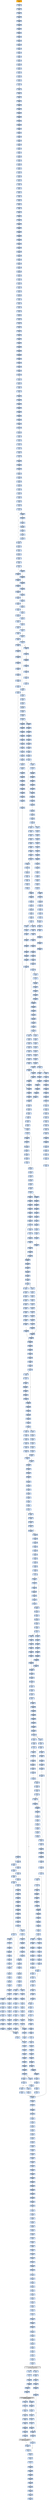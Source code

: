 strict digraph G {
	graph [bgcolor=transparent,
		name=G
	];
	node [color=lightsteelblue,
		fillcolor=lightsteelblue,
		shape=rectangle,
		style=filled
	];
	"0x0044a1ad"	[color=lightgrey,
		fillcolor=orange,
		label="0x0044a1ad
pusha"];
	"0x0044a1ae"	[label="0x0044a1ae
call"];
	"0x0044a1ad" -> "0x0044a1ae"	[color="#000000"];
	"0x0044a1b3"	[label="0x0044a1b3
popl"];
	"0x0044a1ae" -> "0x0044a1b3"	[color="#000000"];
	"0x0044a1b4"	[label="0x0044a1b4
addl"];
	"0x0044a1b3" -> "0x0044a1b4"	[color="#000000"];
	"0x0044a1b9"	[label="0x0044a1b9
movl"];
	"0x0044a1b4" -> "0x0044a1b9"	[color="#000000"];
	"0x0044a1bb"	[label="0x0044a1bb
addl"];
	"0x0044a1b9" -> "0x0044a1bb"	[color="#000000"];
	"0x0044a1bd"	[label="0x0044a1bd
subl"];
	"0x0044a1bb" -> "0x0044a1bd"	[color="#000000"];
	"0x0044a1bf"	[label="0x0044a1bf
movl"];
	"0x0044a1bd" -> "0x0044a1bf"	[color="#000000"];
	"0x0044a1c1"	[label="0x0044a1c1
lodsw"];
	"0x0044a1bf" -> "0x0044a1c1"	[color="#000000"];
	"0x0044a1c3"	[label="0x0044a1c3
shll"];
	"0x0044a1c1" -> "0x0044a1c3"	[color="#000000"];
	"0x0044a1c6"	[label="0x0044a1c6
movl"];
	"0x0044a1c3" -> "0x0044a1c6"	[color="#000000"];
	"0x0044a1c8"	[label="0x0044a1c8
pushl"];
	"0x0044a1c6" -> "0x0044a1c8"	[color="#000000"];
	"0x0044a1c9"	[label="0x0044a1c9
lodsl"];
	"0x0044a1c8" -> "0x0044a1c9"	[color="#000000"];
	"0x0044a1ca"	[label="0x0044a1ca
subl"];
	"0x0044a1c9" -> "0x0044a1ca"	[color="#000000"];
	"0x0044a1cc"	[label="0x0044a1cc
addl"];
	"0x0044a1ca" -> "0x0044a1cc"	[color="#000000"];
	"0x0044a1ce"	[label="0x0044a1ce
movl"];
	"0x0044a1cc" -> "0x0044a1ce"	[color="#000000"];
	"0x0044a1d0"	[label="0x0044a1d0
pushl"];
	"0x0044a1ce" -> "0x0044a1d0"	[color="#000000"];
	"0x0044a1d1"	[label="0x0044a1d1
pushl"];
	"0x0044a1d0" -> "0x0044a1d1"	[color="#000000"];
	"0x0044a1d2"	[label="0x0044a1d2
decl"];
	"0x0044a1d1" -> "0x0044a1d2"	[color="#000000"];
	"0x0044a1d3"	[label="0x0044a1d3
movb"];
	"0x0044a1d2" -> "0x0044a1d3"	[color="#000000"];
	"0x0044a1d7"	[label="0x0044a1d7
movb"];
	"0x0044a1d3" -> "0x0044a1d7"	[color="#000000"];
	"0x0044a1da"	[label="0x0044a1da
jne"];
	"0x0044a1d7" -> "0x0044a1da"	[color="#000000"];
	"0x0044a1dc"	[label="0x0044a1dc
subl"];
	"0x0044a1da" -> "0x0044a1dc"	[color="#000000",
		label=F];
	"0x0044a1de"	[label="0x0044a1de
lodsb"];
	"0x0044a1dc" -> "0x0044a1de"	[color="#000000"];
	"0x0044a1df"	[label="0x0044a1df
movl"];
	"0x0044a1de" -> "0x0044a1df"	[color="#000000"];
	"0x0044a1e1"	[label="0x0044a1e1
andb"];
	"0x0044a1df" -> "0x0044a1e1"	[color="#000000"];
	"0x0044a1e4"	[label="0x0044a1e4
andb"];
	"0x0044a1e1" -> "0x0044a1e4"	[color="#000000"];
	"0x0044a1e6"	[label="0x0044a1e6
shll"];
	"0x0044a1e4" -> "0x0044a1e6"	[color="#000000"];
	"0x0044a1e9"	[label="0x0044a1e9
movb"];
	"0x0044a1e6" -> "0x0044a1e9"	[color="#000000"];
	"0x0044a1eb"	[label="0x0044a1eb
lodsb"];
	"0x0044a1e9" -> "0x0044a1eb"	[color="#000000"];
	"0x0044a1ec"	[label="0x0044a1ec
orl"];
	"0x0044a1eb" -> "0x0044a1ec"	[color="#000000"];
	"0x0044a1ee"	[label="0x0044a1ee
pushl"];
	"0x0044a1ec" -> "0x0044a1ee"	[color="#000000"];
	"0x0044a1ef"	[label="0x0044a1ef
addb"];
	"0x0044a1ee" -> "0x0044a1ef"	[color="#000000"];
	"0x0044a1f1"	[label="0x0044a1f1
movl"];
	"0x0044a1ef" -> "0x0044a1f1"	[color="#000000"];
	"0x0044a1f6"	[label="0x0044a1f6
shll"];
	"0x0044a1f1" -> "0x0044a1f6"	[color="#000000"];
	"0x0044a1f8"	[label="0x0044a1f8
popl"];
	"0x0044a1f6" -> "0x0044a1f8"	[color="#000000"];
	"0x0044a1f9"	[label="0x0044a1f9
popl"];
	"0x0044a1f8" -> "0x0044a1f9"	[color="#000000"];
	"0x0044a1fa"	[label="0x0044a1fa
movl"];
	"0x0044a1f9" -> "0x0044a1fa"	[color="#000000"];
	"0x0044a1fc"	[label="0x0044a1fc
leal"];
	"0x0044a1fa" -> "0x0044a1fc"	[color="#000000"];
	"0x0044a203"	[label="0x0044a203
pushl"];
	"0x0044a1fc" -> "0x0044a203"	[color="#000000"];
	"0x0044a204"	[label="0x0044a204
subl"];
	"0x0044a203" -> "0x0044a204"	[color="#000000"];
	"0x0044a206"	[label="0x0044a206
pushl"];
	"0x0044a204" -> "0x0044a206"	[color="#000000"];
	"0x0044a207"	[label="0x0044a207
pushl"];
	"0x0044a206" -> "0x0044a207"	[color="#000000"];
	"0x0044a208"	[label="0x0044a208
movl"];
	"0x0044a207" -> "0x0044a208"	[color="#000000"];
	"0x0044a20a"	[label="0x0044a20a
pushl"];
	"0x0044a208" -> "0x0044a20a"	[color="#000000"];
	"0x0044a20b"	[label="0x0044a20b
movw"];
	"0x0044a20a" -> "0x0044a20b"	[color="#000000"];
	"0x0044a20e"	[label="0x0044a20e
shll"];
	"0x0044a20b" -> "0x0044a20e"	[color="#000000"];
	"0x0044a211"	[label="0x0044a211
pushl"];
	"0x0044a20e" -> "0x0044a211"	[color="#000000"];
	"0x0044a212"	[label="0x0044a212
pushl"];
	"0x0044a211" -> "0x0044a212"	[color="#000000"];
	"0x0044a213"	[label="0x0044a213
addl"];
	"0x0044a212" -> "0x0044a213"	[color="#000000"];
	"0x0044a216"	[label="0x0044a216
pushl"];
	"0x0044a213" -> "0x0044a216"	[color="#000000"];
	"0x0044a217"	[label="0x0044a217
pushl"];
	"0x0044a216" -> "0x0044a217"	[color="#000000"];
	"0x0044a218"	[label="0x0044a218
addl"];
	"0x0044a217" -> "0x0044a218"	[color="#000000"];
	"0x0044a21b"	[label="0x0044a21b
pushl"];
	"0x0044a218" -> "0x0044a21b"	[color="#000000"];
	"0x0044a21c"	[label="0x0044a21c
pushl"];
	"0x0044a21b" -> "0x0044a21c"	[color="#000000"];
	"0x0044a21d"	[label="0x0044a21d
call"];
	"0x0044a21c" -> "0x0044a21d"	[color="#000000"];
	"0x0044a280"	[label="0x0044a280
pushl"];
	"0x0044a21d" -> "0x0044a280"	[color="#000000"];
	"0x0044a281"	[label="0x0044a281
pushl"];
	"0x0044a280" -> "0x0044a281"	[color="#000000"];
	"0x0044a282"	[label="0x0044a282
pushl"];
	"0x0044a281" -> "0x0044a282"	[color="#000000"];
	"0x0044a283"	[label="0x0044a283
pushl"];
	"0x0044a282" -> "0x0044a283"	[color="#000000"];
	"0x0044a284"	[label="0x0044a284
subl"];
	"0x0044a283" -> "0x0044a284"	[color="#000000"];
	"0x0044a287"	[label="0x0044a287
movl"];
	"0x0044a284" -> "0x0044a287"	[color="#000000"];
	"0x0044a28e"	[label="0x0044a28e
movl"];
	"0x0044a287" -> "0x0044a28e"	[color="#000000"];
	"0x0044a296"	[label="0x0044a296
movb"];
	"0x0044a28e" -> "0x0044a296"	[color="#000000"];
	"0x0044a29b"	[label="0x0044a29b
movl"];
	"0x0044a296" -> "0x0044a29b"	[color="#000000"];
	"0x0044a2a2"	[label="0x0044a2a2
leal"];
	"0x0044a29b" -> "0x0044a2a2"	[color="#000000"];
	"0x0044a2a5"	[label="0x0044a2a5
movl"];
	"0x0044a2a2" -> "0x0044a2a5"	[color="#000000"];
	"0x0044a2a9"	[label="0x0044a2a9
movl"];
	"0x0044a2a5" -> "0x0044a2a9"	[color="#000000"];
	"0x0044a2ae"	[label="0x0044a2ae
movzbl"];
	"0x0044a2a9" -> "0x0044a2ae"	[color="#000000"];
	"0x0044a2b2"	[label="0x0044a2b2
movl"];
	"0x0044a2ae" -> "0x0044a2b2"	[color="#000000"];
	"0x0044a2b4"	[label="0x0044a2b4
shll"];
	"0x0044a2b2" -> "0x0044a2b4"	[color="#000000"];
	"0x0044a2b6"	[label="0x0044a2b6
movl"];
	"0x0044a2b4" -> "0x0044a2b6"	[color="#000000"];
	"0x0044a2b8"	[label="0x0044a2b8
decl"];
	"0x0044a2b6" -> "0x0044a2b8"	[color="#000000"];
	"0x0044a2b9"	[label="0x0044a2b9
movl"];
	"0x0044a2b8" -> "0x0044a2b9"	[color="#000000"];
	"0x0044a2bd"	[label="0x0044a2bd
movzbl"];
	"0x0044a2b9" -> "0x0044a2bd"	[color="#000000"];
	"0x0044a2c1"	[label="0x0044a2c1
shll"];
	"0x0044a2bd" -> "0x0044a2c1"	[color="#000000"];
	"0x0044a2c3"	[label="0x0044a2c3
decl"];
	"0x0044a2c1" -> "0x0044a2c3"	[color="#000000"];
	"0x0044a2c4"	[label="0x0044a2c4
movl"];
	"0x0044a2c3" -> "0x0044a2c4"	[color="#000000"];
	"0x0044a2c8"	[label="0x0044a2c8
movl"];
	"0x0044a2c4" -> "0x0044a2c8"	[color="#000000"];
	"0x0044a2cf"	[label="0x0044a2cf
movzbl"];
	"0x0044a2c8" -> "0x0044a2cf"	[color="#000000"];
	"0x0044a2d2"	[label="0x0044a2d2
movl"];
	"0x0044a2cf" -> "0x0044a2d2"	[color="#000000"];
	"0x0044a2d9"	[label="0x0044a2d9
movl"];
	"0x0044a2d2" -> "0x0044a2d9"	[color="#000000"];
	"0x0044a2e1"	[label="0x0044a2e1
movl"];
	"0x0044a2d9" -> "0x0044a2e1"	[color="#000000"];
	"0x0044a2e7"	[label="0x0044a2e7
movl"];
	"0x0044a2e1" -> "0x0044a2e7"	[color="#000000"];
	"0x0044a2ec"	[label="0x0044a2ec
movl"];
	"0x0044a2e7" -> "0x0044a2ec"	[color="#000000"];
	"0x0044a2f0"	[label="0x0044a2f0
movl"];
	"0x0044a2ec" -> "0x0044a2f0"	[color="#000000"];
	"0x0044a2f8"	[label="0x0044a2f8
movl"];
	"0x0044a2f0" -> "0x0044a2f8"	[color="#000000"];
	"0x0044a300"	[label="0x0044a300
movl"];
	"0x0044a2f8" -> "0x0044a300"	[color="#000000"];
	"0x0044a308"	[label="0x0044a308
movl"];
	"0x0044a300" -> "0x0044a308"	[color="#000000"];
	"0x0044a310"	[label="0x0044a310
movzbl"];
	"0x0044a308" -> "0x0044a310"	[color="#000000"];
	"0x0044a314"	[label="0x0044a314
addl"];
	"0x0044a310" -> "0x0044a314"	[color="#000000"];
	"0x0044a316"	[label="0x0044a316
shll"];
	"0x0044a314" -> "0x0044a316"	[color="#000000"];
	"0x0044a318"	[label="0x0044a318
leal"];
	"0x0044a316" -> "0x0044a318"	[color="#000000"];
	"0x0044a31e"	[label="0x0044a31e
cmpl"];
	"0x0044a318" -> "0x0044a31e"	[color="#000000"];
	"0x0044a322"	[label="0x0044a322
jae"];
	"0x0044a31e" -> "0x0044a322"	[color="#000000"];
	"0x0044a324"	[label="0x0044a324
movl"];
	"0x0044a322" -> "0x0044a324"	[color="#000000",
		label=F];
	"0x0044a328"	[label="0x0044a328
movw"];
	"0x0044a324" -> "0x0044a328"	[color="#000000"];
	"0x0044a32d"	[label="0x0044a32d
addl"];
	"0x0044a328" -> "0x0044a32d"	[color="#000000"];
	"0x0044a330"	[label="0x0044a330
loop"];
	"0x0044a32d" -> "0x0044a330"	[color="#000000"];
	"0x0044a332"	[label="0x0044a332
movl"];
	"0x0044a330" -> "0x0044a332"	[color="#000000",
		label=F];
	"0x0044a339"	[label="0x0044a339
xorl"];
	"0x0044a332" -> "0x0044a339"	[color="#000000"];
	"0x0044a33b"	[label="0x0044a33b
movl"];
	"0x0044a339" -> "0x0044a33b"	[color="#000000"];
	"0x0044a343"	[label="0x0044a343
movl"];
	"0x0044a33b" -> "0x0044a343"	[color="#000000"];
	"0x0044a345"	[label="0x0044a345
addl"];
	"0x0044a343" -> "0x0044a345"	[color="#000000"];
	"0x0044a34c"	[label="0x0044a34c
movl"];
	"0x0044a345" -> "0x0044a34c"	[color="#000000"];
	"0x0044a350"	[label="0x0044a350
xorl"];
	"0x0044a34c" -> "0x0044a350"	[color="#000000"];
	"0x0044a352"	[label="0x0044a352
cmpl"];
	"0x0044a350" -> "0x0044a352"	[color="#000000"];
	"0x0044a356"	[label="0x0044a356
je"];
	"0x0044a352" -> "0x0044a356"	[color="#000000"];
	"0x0044a35c"	[label="0x0044a35c
movzbl"];
	"0x0044a356" -> "0x0044a35c"	[color="#000000",
		label=F];
	"0x0044a35f"	[label="0x0044a35f
shll"];
	"0x0044a35c" -> "0x0044a35f"	[color="#000000"];
	"0x0044a362"	[label="0x0044a362
incl"];
	"0x0044a35f" -> "0x0044a362"	[color="#000000"];
	"0x0044a363"	[label="0x0044a363
incl"];
	"0x0044a362" -> "0x0044a363"	[color="#000000"];
	"0x0044a364"	[label="0x0044a364
orl"];
	"0x0044a363" -> "0x0044a364"	[color="#000000"];
	"0x0044a366"	[label="0x0044a366
cmpl"];
	"0x0044a364" -> "0x0044a366"	[color="#000000"];
	"0x0044a369"	[label="0x0044a369
jle"];
	"0x0044a366" -> "0x0044a369"	[color="#000000"];
	"0x0044a36b"	[label="0x0044a36b
movl"];
	"0x0044a369" -> "0x0044a36b"	[color="#000000",
		label=F];
	"0x0044a372"	[label="0x0044a372
cmpl"];
	"0x0044a36b" -> "0x0044a372"	[color="#000000"];
	"0x0044a376"	[label="0x0044a376
jae"];
	"0x0044a372" -> "0x0044a376"	[color="#000000"];
	"0x0044a37c"	[label="0x0044a37c
movl"];
	"0x0044a376" -> "0x0044a37c"	[color="#000000",
		label=F];
	"0x0044a380"	[label="0x0044a380
andl"];
	"0x0044a37c" -> "0x0044a380"	[color="#000000"];
	"0x0044a384"	[label="0x0044a384
movl"];
	"0x0044a380" -> "0x0044a384"	[color="#000000"];
	"0x0044a388"	[label="0x0044a388
movl"];
	"0x0044a384" -> "0x0044a388"	[color="#000000"];
	"0x0044a38c"	[label="0x0044a38c
shll"];
	"0x0044a388" -> "0x0044a38c"	[color="#000000"];
	"0x0044a38f"	[label="0x0044a38f
movl"];
	"0x0044a38c" -> "0x0044a38f"	[color="#000000"];
	"0x0044a393"	[label="0x0044a393
addl"];
	"0x0044a38f" -> "0x0044a393"	[color="#000000"];
	"0x0044a395"	[label="0x0044a395
cmpl"];
	"0x0044a393" -> "0x0044a395"	[color="#000000"];
	"0x0044a39d"	[label="0x0044a39d
leal"];
	"0x0044a395" -> "0x0044a39d"	[color="#000000"];
	"0x0044a3a0"	[label="0x0044a3a0
ja"];
	"0x0044a39d" -> "0x0044a3a0"	[color="#000000"];
	"0x0044a3ba"	[label="0x0044a3ba
movl"];
	"0x0044a3a0" -> "0x0044a3ba"	[color="#000000",
		label=T];
	"0x0044a3a2"	[label="0x0044a3a2
cmpl"];
	"0x0044a3a0" -> "0x0044a3a2"	[color="#000000",
		label=F];
	"0x0044a3be"	[label="0x0044a3be
movw"];
	"0x0044a3ba" -> "0x0044a3be"	[color="#000000"];
	"0x0044a3c2"	[label="0x0044a3c2
shrl"];
	"0x0044a3be" -> "0x0044a3c2"	[color="#000000"];
	"0x0044a3c5"	[label="0x0044a3c5
movzwl"];
	"0x0044a3c2" -> "0x0044a3c5"	[color="#000000"];
	"0x0044a3c8"	[label="0x0044a3c8
imull"];
	"0x0044a3c5" -> "0x0044a3c8"	[color="#000000"];
	"0x0044a3cb"	[label="0x0044a3cb
cmpl"];
	"0x0044a3c8" -> "0x0044a3cb"	[color="#000000"];
	"0x0044a3cd"	[label="0x0044a3cd
jae"];
	"0x0044a3cb" -> "0x0044a3cd"	[color="#000000"];
	"0x0044a3d3"	[label="0x0044a3d3
movl"];
	"0x0044a3cd" -> "0x0044a3d3"	[color="#000000",
		label=F];
	"0x0044a5b0"	[label="0x0044a5b0
movl"];
	"0x0044a3cd" -> "0x0044a5b0"	[color="#000000",
		label=T];
	"0x0044a3d7"	[label="0x0044a3d7
movl"];
	"0x0044a3d3" -> "0x0044a3d7"	[color="#000000"];
	"0x0044a3dc"	[label="0x0044a3dc
subl"];
	"0x0044a3d7" -> "0x0044a3dc"	[color="#000000"];
	"0x0044a3de"	[label="0x0044a3de
movb"];
	"0x0044a3dc" -> "0x0044a3de"	[color="#000000"];
	"0x0044a3e2"	[label="0x0044a3e2
sarl"];
	"0x0044a3de" -> "0x0044a3e2"	[color="#000000"];
	"0x0044a3e5"	[label="0x0044a3e5
movl"];
	"0x0044a3e2" -> "0x0044a3e5"	[color="#000000"];
	"0x0044a3ea"	[label="0x0044a3ea
leal"];
	"0x0044a3e5" -> "0x0044a3ea"	[color="#000000"];
	"0x0044a3ed"	[label="0x0044a3ed
movzbl"];
	"0x0044a3ea" -> "0x0044a3ed"	[color="#000000"];
	"0x0044a3f2"	[label="0x0044a3f2
movw"];
	"0x0044a3ed" -> "0x0044a3f2"	[color="#000000"];
	"0x0044a3f6"	[label="0x0044a3f6
movl"];
	"0x0044a3f2" -> "0x0044a3f6"	[color="#000000"];
	"0x0044a3fa"	[label="0x0044a3fa
andl"];
	"0x0044a3f6" -> "0x0044a3fa"	[color="#000000"];
	"0x0044a3fe"	[label="0x0044a3fe
movl"];
	"0x0044a3fa" -> "0x0044a3fe"	[color="#000000"];
	"0x0044a402"	[label="0x0044a402
shll"];
	"0x0044a3fe" -> "0x0044a402"	[color="#000000"];
	"0x0044a404"	[label="0x0044a404
movl"];
	"0x0044a402" -> "0x0044a404"	[color="#000000"];
	"0x0044a409"	[label="0x0044a409
subl"];
	"0x0044a404" -> "0x0044a409"	[color="#000000"];
	"0x0044a40d"	[label="0x0044a40d
sarl"];
	"0x0044a409" -> "0x0044a40d"	[color="#000000"];
	"0x0044a40f"	[label="0x0044a40f
addl"];
	"0x0044a40d" -> "0x0044a40f"	[color="#000000"];
	"0x0044a411"	[label="0x0044a411
imull"];
	"0x0044a40f" -> "0x0044a411"	[color="#000000"];
	"0x0044a417"	[label="0x0044a417
cmpl"];
	"0x0044a411" -> "0x0044a417"	[color="#000000"];
	"0x0044a41c"	[label="0x0044a41c
leal"];
	"0x0044a417" -> "0x0044a41c"	[color="#000000"];
	"0x0044a423"	[label="0x0044a423
movl"];
	"0x0044a41c" -> "0x0044a423"	[color="#000000"];
	"0x0044a427"	[label="0x0044a427
jle"];
	"0x0044a423" -> "0x0044a427"	[color="#000000"];
	"0x0044a4f7"	[label="0x0044a4f7
leal"];
	"0x0044a427" -> "0x0044a4f7"	[color="#000000",
		label=T];
	"0x0044a42d"	[label="0x0044a42d
movl"];
	"0x0044a427" -> "0x0044a42d"	[color="#000000",
		label=F];
	"0x0044a4fa"	[label="0x0044a4fa
movl"];
	"0x0044a4f7" -> "0x0044a4fa"	[color="#000000"];
	"0x0044a4fe"	[label="0x0044a4fe
addl"];
	"0x0044a4fa" -> "0x0044a4fe"	[color="#000000"];
	"0x0044a500"	[label="0x0044a500
cmpl"];
	"0x0044a4fe" -> "0x0044a500"	[color="#000000"];
	"0x0044a508"	[label="0x0044a508
ja"];
	"0x0044a500" -> "0x0044a508"	[color="#000000"];
	"0x0044a522"	[label="0x0044a522
movl"];
	"0x0044a508" -> "0x0044a522"	[color="#000000",
		label=T];
	"0x0044a50a"	[label="0x0044a50a
cmpl"];
	"0x0044a508" -> "0x0044a50a"	[color="#000000",
		label=F];
	"0x0044a526"	[label="0x0044a526
movw"];
	"0x0044a522" -> "0x0044a526"	[color="#000000"];
	"0x0044a52a"	[label="0x0044a52a
shrl"];
	"0x0044a526" -> "0x0044a52a"	[color="#000000"];
	"0x0044a52d"	[label="0x0044a52d
movzwl"];
	"0x0044a52a" -> "0x0044a52d"	[color="#000000"];
	"0x0044a530"	[label="0x0044a530
imull"];
	"0x0044a52d" -> "0x0044a530"	[color="#000000"];
	"0x0044a533"	[label="0x0044a533
cmpl"];
	"0x0044a530" -> "0x0044a533"	[color="#000000"];
	"0x0044a535"	[label="0x0044a535
jae"];
	"0x0044a533" -> "0x0044a535"	[color="#000000"];
	"0x0044a537"	[label="0x0044a537
movl"];
	"0x0044a535" -> "0x0044a537"	[color="#000000",
		label=F];
	"0x0044a550"	[label="0x0044a550
subl"];
	"0x0044a535" -> "0x0044a550"	[color="#000000",
		label=T];
	"0x0044a53b"	[label="0x0044a53b
movl"];
	"0x0044a537" -> "0x0044a53b"	[color="#000000"];
	"0x0044a540"	[label="0x0044a540
subl"];
	"0x0044a53b" -> "0x0044a540"	[color="#000000"];
	"0x0044a542"	[label="0x0044a542
movl"];
	"0x0044a540" -> "0x0044a542"	[color="#000000"];
	"0x0044a544"	[label="0x0044a544
sarl"];
	"0x0044a542" -> "0x0044a544"	[color="#000000"];
	"0x0044a547"	[label="0x0044a547
leal"];
	"0x0044a544" -> "0x0044a547"	[color="#000000"];
	"0x0044a54a"	[label="0x0044a54a
movw"];
	"0x0044a547" -> "0x0044a54a"	[color="#000000"];
	"0x0044a54e"	[label="0x0044a54e
jmp"];
	"0x0044a54a" -> "0x0044a54e"	[color="#000000"];
	"0x0044a4ef"	[label="0x0044a4ef
cmpl"];
	"0x0044a54e" -> "0x0044a4ef"	[color="#000000"];
	"0x0044a4f5"	[label="0x0044a4f5
jg"];
	"0x0044a4ef" -> "0x0044a4f5"	[color="#000000"];
	"0x0044a568"	[label="0x0044a568
movl"];
	"0x0044a4f5" -> "0x0044a568"	[color="#000000",
		label=T];
	"0x0044a554"	[label="0x0044a554
subl"];
	"0x0044a550" -> "0x0044a554"	[color="#000000"];
	"0x0044a556"	[label="0x0044a556
movl"];
	"0x0044a554" -> "0x0044a556"	[color="#000000"];
	"0x0044a558"	[label="0x0044a558
leal"];
	"0x0044a556" -> "0x0044a558"	[color="#000000"];
	"0x0044a55b"	[label="0x0044a55b
shrw"];
	"0x0044a558" -> "0x0044a55b"	[color="#000000"];
	"0x0044a55f"	[label="0x0044a55f
subw"];
	"0x0044a55b" -> "0x0044a55f"	[color="#000000"];
	"0x0044a562"	[label="0x0044a562
movw"];
	"0x0044a55f" -> "0x0044a562"	[color="#000000"];
	"0x0044a566"	[label="0x0044a566
jmp"];
	"0x0044a562" -> "0x0044a566"	[color="#000000"];
	"0x0044a566" -> "0x0044a4ef"	[color="#000000"];
	"0x0044a56c"	[label="0x0044a56c
movl"];
	"0x0044a568" -> "0x0044a56c"	[color="#000000"];
	"0x0044a56e"	[label="0x0044a56e
movl"];
	"0x0044a56c" -> "0x0044a56e"	[color="#000000"];
	"0x0044a575"	[label="0x0044a575
movb"];
	"0x0044a56e" -> "0x0044a575"	[color="#000000"];
	"0x0044a579"	[label="0x0044a579
movb"];
	"0x0044a575" -> "0x0044a579"	[color="#000000"];
	"0x0044a57c"	[label="0x0044a57c
incl"];
	"0x0044a579" -> "0x0044a57c"	[color="#000000"];
	"0x0044a57d"	[label="0x0044a57d
cmpl"];
	"0x0044a57c" -> "0x0044a57d"	[color="#000000"];
	"0x0044a582"	[label="0x0044a582
movl"];
	"0x0044a57d" -> "0x0044a582"	[color="#000000"];
	"0x0044a586"	[label="0x0044a586
jg"];
	"0x0044a582" -> "0x0044a586"	[color="#000000"];
	"0x0044a588"	[label="0x0044a588
movl"];
	"0x0044a586" -> "0x0044a588"	[color="#000000",
		label=F];
	"0x0044a595"	[label="0x0044a595
cmpl"];
	"0x0044a586" -> "0x0044a595"	[color="#000000",
		label=T];
	"0x0044a590"	[label="0x0044a590
jmp"];
	"0x0044a588" -> "0x0044a590"	[color="#000000"];
	"0x0044acb1"	[label="0x0044acb1
movl"];
	"0x0044a590" -> "0x0044acb1"	[color="#000000"];
	"0x0044acb8"	[label="0x0044acb8
cmpl"];
	"0x0044acb1" -> "0x0044acb8"	[color="#000000"];
	"0x0044acbc"	[label="0x0044acbc
jb"];
	"0x0044acb8" -> "0x0044acbc"	[color="#000000"];
	"0x0044acc2"	[label="0x0044acc2
cmpl"];
	"0x0044acbc" -> "0x0044acc2"	[color="#000000",
		label=F];
	"0x0044a3a6"	[label="0x0044a3a6
je"];
	"0x0044a3a2" -> "0x0044a3a6"	[color="#000000"];
	"0x0044a3ac"	[label="0x0044a3ac
shll"];
	"0x0044a3a6" -> "0x0044a3ac"	[color="#000000",
		label=F];
	"0x0044a3b1"	[label="0x0044a3b1
movzbl"];
	"0x0044a3ac" -> "0x0044a3b1"	[color="#000000"];
	"0x0044a3b4"	[label="0x0044a3b4
shll"];
	"0x0044a3b1" -> "0x0044a3b4"	[color="#000000"];
	"0x0044a3b7"	[label="0x0044a3b7
incl"];
	"0x0044a3b4" -> "0x0044a3b7"	[color="#000000"];
	"0x0044a3b8"	[label="0x0044a3b8
orl"];
	"0x0044a3b7" -> "0x0044a3b8"	[color="#000000"];
	"0x0044a3b8" -> "0x0044a3ba"	[color="#000000"];
	"0x0044a50e"	[label="0x0044a50e
je"];
	"0x0044a50a" -> "0x0044a50e"	[color="#000000"];
	"0x0044a514"	[label="0x0044a514
shll"];
	"0x0044a50e" -> "0x0044a514"	[color="#000000",
		label=F];
	"0x0044a519"	[label="0x0044a519
movzbl"];
	"0x0044a514" -> "0x0044a519"	[color="#000000"];
	"0x0044a51c"	[label="0x0044a51c
shll"];
	"0x0044a519" -> "0x0044a51c"	[color="#000000"];
	"0x0044a51f"	[label="0x0044a51f
incl"];
	"0x0044a51c" -> "0x0044a51f"	[color="#000000"];
	"0x0044a520"	[label="0x0044a520
orl"];
	"0x0044a51f" -> "0x0044a520"	[color="#000000"];
	"0x0044a520" -> "0x0044a522"	[color="#000000"];
	"0x0044a5b4"	[label="0x0044a5b4
subl"];
	"0x0044a5b0" -> "0x0044a5b4"	[color="#000000"];
	"0x0044a5b6"	[label="0x0044a5b6
movl"];
	"0x0044a5b4" -> "0x0044a5b6"	[color="#000000"];
	"0x0044a5ba"	[label="0x0044a5ba
subl"];
	"0x0044a5b6" -> "0x0044a5ba"	[color="#000000"];
	"0x0044a5bc"	[label="0x0044a5bc
movl"];
	"0x0044a5ba" -> "0x0044a5bc"	[color="#000000"];
	"0x0044a5be"	[label="0x0044a5be
shrw"];
	"0x0044a5bc" -> "0x0044a5be"	[color="#000000"];
	"0x0044a5c2"	[label="0x0044a5c2
subw"];
	"0x0044a5be" -> "0x0044a5c2"	[color="#000000"];
	"0x0044a5c5"	[label="0x0044a5c5
cmpl"];
	"0x0044a5c2" -> "0x0044a5c5"	[color="#000000"];
	"0x0044a5cb"	[label="0x0044a5cb
movw"];
	"0x0044a5c5" -> "0x0044a5cb"	[color="#000000"];
	"0x0044a5cf"	[label="0x0044a5cf
movl"];
	"0x0044a5cb" -> "0x0044a5cf"	[color="#000000"];
	"0x0044a5d3"	[label="0x0044a5d3
leal"];
	"0x0044a5cf" -> "0x0044a5d3"	[color="#000000"];
	"0x0044a5d7"	[label="0x0044a5d7
movl"];
	"0x0044a5d3" -> "0x0044a5d7"	[color="#000000"];
	"0x0044a5db"	[label="0x0044a5db
ja"];
	"0x0044a5d7" -> "0x0044a5db"	[color="#000000"];
	"0x0044a5f3"	[label="0x0044a5f3
movl"];
	"0x0044a5db" -> "0x0044a5f3"	[color="#000000",
		label=T];
	"0x0044a5dd"	[label="0x0044a5dd
cmpl"];
	"0x0044a5db" -> "0x0044a5dd"	[color="#000000",
		label=F];
	"0x0044a5f7"	[label="0x0044a5f7
movl"];
	"0x0044a5f3" -> "0x0044a5f7"	[color="#000000"];
	"0x0044a5f9"	[label="0x0044a5f9
shrl"];
	"0x0044a5f7" -> "0x0044a5f9"	[color="#000000"];
	"0x0044a5fc"	[label="0x0044a5fc
movw"];
	"0x0044a5f9" -> "0x0044a5fc"	[color="#000000"];
	"0x0044a603"	[label="0x0044a603
movzwl"];
	"0x0044a5fc" -> "0x0044a603"	[color="#000000"];
	"0x0044a606"	[label="0x0044a606
imull"];
	"0x0044a603" -> "0x0044a606"	[color="#000000"];
	"0x0044a609"	[label="0x0044a609
cmpl"];
	"0x0044a606" -> "0x0044a609"	[color="#000000"];
	"0x0044a60b"	[label="0x0044a60b
jae"];
	"0x0044a609" -> "0x0044a60b"	[color="#000000"];
	"0x0044a60d"	[label="0x0044a60d
movl"];
	"0x0044a60b" -> "0x0044a60d"	[color="#000000",
		label=F];
	"0x0044a65f"	[label="0x0044a65f
movl"];
	"0x0044a60b" -> "0x0044a65f"	[color="#000000",
		label=T];
	"0x0044a60f"	[label="0x0044a60f
movl"];
	"0x0044a60d" -> "0x0044a60f"	[color="#000000"];
	"0x0044a614"	[label="0x0044a614
subl"];
	"0x0044a60f" -> "0x0044a614"	[color="#000000"];
	"0x0044a616"	[label="0x0044a616
movl"];
	"0x0044a614" -> "0x0044a616"	[color="#000000"];
	"0x0044a61a"	[label="0x0044a61a
sarl"];
	"0x0044a616" -> "0x0044a61a"	[color="#000000"];
	"0x0044a61d"	[label="0x0044a61d
movl"];
	"0x0044a61a" -> "0x0044a61d"	[color="#000000"];
	"0x0044a621"	[label="0x0044a621
leal"];
	"0x0044a61d" -> "0x0044a621"	[color="#000000"];
	"0x0044a624"	[label="0x0044a624
movl"];
	"0x0044a621" -> "0x0044a624"	[color="#000000"];
	"0x0044a628"	[label="0x0044a628
movl"];
	"0x0044a624" -> "0x0044a628"	[color="#000000"];
	"0x0044a62c"	[label="0x0044a62c
movl"];
	"0x0044a628" -> "0x0044a62c"	[color="#000000"];
	"0x0044a630"	[label="0x0044a630
movw"];
	"0x0044a62c" -> "0x0044a630"	[color="#000000"];
	"0x0044a637"	[label="0x0044a637
movl"];
	"0x0044a630" -> "0x0044a637"	[color="#000000"];
	"0x0044a63b"	[label="0x0044a63b
movl"];
	"0x0044a637" -> "0x0044a63b"	[color="#000000"];
	"0x0044a63f"	[label="0x0044a63f
movl"];
	"0x0044a63b" -> "0x0044a63f"	[color="#000000"];
	"0x0044a643"	[label="0x0044a643
xorl"];
	"0x0044a63f" -> "0x0044a643"	[color="#000000"];
	"0x0044a645"	[label="0x0044a645
cmpl"];
	"0x0044a643" -> "0x0044a645"	[color="#000000"];
	"0x0044a64a"	[label="0x0044a64a
setg"];
	"0x0044a645" -> "0x0044a64a"	[color="#000000"];
	"0x0044a64d"	[label="0x0044a64d
addl"];
	"0x0044a64a" -> "0x0044a64d"	[color="#000000"];
	"0x0044a653"	[label="0x0044a653
leal"];
	"0x0044a64d" -> "0x0044a653"	[color="#000000"];
	"0x0044a656"	[label="0x0044a656
movl"];
	"0x0044a653" -> "0x0044a656"	[color="#000000"];
	"0x0044a65a"	[label="0x0044a65a
jmp"];
	"0x0044a656" -> "0x0044a65a"	[color="#000000"];
	"0x0044a8d3"	[label="0x0044a8d3
cmpl"];
	"0x0044a65a" -> "0x0044a8d3"	[color="#000000"];
	"0x0044a8d9"	[label="0x0044a8d9
ja"];
	"0x0044a8d3" -> "0x0044a8d9"	[color="#000000"];
	"0x0044a8f1"	[label="0x0044a8f1
movw"];
	"0x0044a8d9" -> "0x0044a8f1"	[color="#000000",
		label=T];
	"0x0044a8db"	[label="0x0044a8db
cmpl"];
	"0x0044a8d9" -> "0x0044a8db"	[color="#000000",
		label=F];
	"0x0044a8f4"	[label="0x0044a8f4
movl"];
	"0x0044a8f1" -> "0x0044a8f4"	[color="#000000"];
	"0x0044a8f6"	[label="0x0044a8f6
shrl"];
	"0x0044a8f4" -> "0x0044a8f6"	[color="#000000"];
	"0x0044a8f9"	[label="0x0044a8f9
movzwl"];
	"0x0044a8f6" -> "0x0044a8f9"	[color="#000000"];
	"0x0044a8fc"	[label="0x0044a8fc
imull"];
	"0x0044a8f9" -> "0x0044a8fc"	[color="#000000"];
	"0x0044a8ff"	[label="0x0044a8ff
cmpl"];
	"0x0044a8fc" -> "0x0044a8ff"	[color="#000000"];
	"0x0044a901"	[label="0x0044a901
jae"];
	"0x0044a8ff" -> "0x0044a901"	[color="#000000"];
	"0x0044a903"	[label="0x0044a903
movl"];
	"0x0044a901" -> "0x0044a903"	[color="#000000",
		label=F];
	"0x0044a932"	[label="0x0044a932
subl"];
	"0x0044a901" -> "0x0044a932"	[color="#000000",
		label=T];
	"0x0044a907"	[label="0x0044a907
movl"];
	"0x0044a903" -> "0x0044a907"	[color="#000000"];
	"0x0044a90c"	[label="0x0044a90c
subl"];
	"0x0044a907" -> "0x0044a90c"	[color="#000000"];
	"0x0044a90e"	[label="0x0044a90e
shll"];
	"0x0044a90c" -> "0x0044a90e"	[color="#000000"];
	"0x0044a913"	[label="0x0044a913
sarl"];
	"0x0044a90e" -> "0x0044a913"	[color="#000000"];
	"0x0044a916"	[label="0x0044a916
movl"];
	"0x0044a913" -> "0x0044a916"	[color="#000000"];
	"0x0044a91e"	[label="0x0044a91e
leal"];
	"0x0044a916" -> "0x0044a91e"	[color="#000000"];
	"0x0044a921"	[label="0x0044a921
movw"];
	"0x0044a91e" -> "0x0044a921"	[color="#000000"];
	"0x0044a924"	[label="0x0044a924
movl"];
	"0x0044a921" -> "0x0044a924"	[color="#000000"];
	"0x0044a928"	[label="0x0044a928
leal"];
	"0x0044a924" -> "0x0044a928"	[color="#000000"];
	"0x0044a92c"	[label="0x0044a92c
movl"];
	"0x0044a928" -> "0x0044a92c"	[color="#000000"];
	"0x0044a930"	[label="0x0044a930
jmp"];
	"0x0044a92c" -> "0x0044a930"	[color="#000000"];
	"0x0044a9a4"	[label="0x0044a9a4
movl"];
	"0x0044a930" -> "0x0044a9a4"	[color="#000000"];
	"0x0044a9ac"	[label="0x0044a9ac
jmp"];
	"0x0044a9a4" -> "0x0044a9ac"	[color="#000000"];
	"0x0044a9dd"	[label="0x0044a9dd
movl"];
	"0x0044a9ac" -> "0x0044a9dd"	[color="#000000"];
	"0x0044a9e1"	[label="0x0044a9e1
movl"];
	"0x0044a9dd" -> "0x0044a9e1"	[color="#000000"];
	"0x0044a9e6"	[label="0x0044a9e6
movl"];
	"0x0044a9e1" -> "0x0044a9e6"	[color="#000000"];
	"0x0044a9ea"	[label="0x0044a9ea
leal"];
	"0x0044a9e6" -> "0x0044a9ea"	[color="#000000"];
	"0x0044a9ed"	[label="0x0044a9ed
movl"];
	"0x0044a9ea" -> "0x0044a9ed"	[color="#000000"];
	"0x0044a9f1"	[label="0x0044a9f1
addl"];
	"0x0044a9ed" -> "0x0044a9f1"	[color="#000000"];
	"0x0044a9f3"	[label="0x0044a9f3
cmpl"];
	"0x0044a9f1" -> "0x0044a9f3"	[color="#000000"];
	"0x0044a9fb"	[label="0x0044a9fb
ja"];
	"0x0044a9f3" -> "0x0044a9fb"	[color="#000000"];
	"0x0044aa15"	[label="0x0044aa15
movl"];
	"0x0044a9fb" -> "0x0044aa15"	[color="#000000",
		label=T];
	"0x0044a9fd"	[label="0x0044a9fd
cmpl"];
	"0x0044a9fb" -> "0x0044a9fd"	[color="#000000",
		label=F];
	"0x0044aa19"	[label="0x0044aa19
movw"];
	"0x0044aa15" -> "0x0044aa19"	[color="#000000"];
	"0x0044aa1c"	[label="0x0044aa1c
shrl"];
	"0x0044aa19" -> "0x0044aa1c"	[color="#000000"];
	"0x0044aa1f"	[label="0x0044aa1f
movzwl"];
	"0x0044aa1c" -> "0x0044aa1f"	[color="#000000"];
	"0x0044aa22"	[label="0x0044aa22
imull"];
	"0x0044aa1f" -> "0x0044aa22"	[color="#000000"];
	"0x0044aa25"	[label="0x0044aa25
cmpl"];
	"0x0044aa22" -> "0x0044aa25"	[color="#000000"];
	"0x0044aa27"	[label="0x0044aa27
jae"];
	"0x0044aa25" -> "0x0044aa27"	[color="#000000"];
	"0x0044aa29"	[label="0x0044aa29
movl"];
	"0x0044aa27" -> "0x0044aa29"	[color="#000000",
		label=F];
	"0x0044aa41"	[label="0x0044aa41
subl"];
	"0x0044aa27" -> "0x0044aa41"	[color="#000000",
		label=T];
	"0x0044aa2d"	[label="0x0044aa2d
movl"];
	"0x0044aa29" -> "0x0044aa2d"	[color="#000000"];
	"0x0044aa32"	[label="0x0044aa32
subl"];
	"0x0044aa2d" -> "0x0044aa32"	[color="#000000"];
	"0x0044aa34"	[label="0x0044aa34
sarl"];
	"0x0044aa32" -> "0x0044aa34"	[color="#000000"];
	"0x0044aa37"	[label="0x0044aa37
leal"];
	"0x0044aa34" -> "0x0044aa37"	[color="#000000"];
	"0x0044aa3a"	[label="0x0044aa3a
movl"];
	"0x0044aa37" -> "0x0044aa3a"	[color="#000000"];
	"0x0044aa3c"	[label="0x0044aa3c
movw"];
	"0x0044aa3a" -> "0x0044aa3c"	[color="#000000"];
	"0x0044aa3f"	[label="0x0044aa3f
jmp"];
	"0x0044aa3c" -> "0x0044aa3f"	[color="#000000"];
	"0x0044aa56"	[label="0x0044aa56
movl"];
	"0x0044aa3f" -> "0x0044aa56"	[color="#000000"];
	"0x0044aa5a"	[label="0x0044aa5a
decl"];
	"0x0044aa56" -> "0x0044aa5a"	[color="#000000"];
	"0x0044aa5b"	[label="0x0044aa5b
movl"];
	"0x0044aa5a" -> "0x0044aa5b"	[color="#000000"];
	"0x0044aa5f"	[label="0x0044aa5f
jne"];
	"0x0044aa5b" -> "0x0044aa5f"	[color="#000000"];
	"0x0044aa61"	[label="0x0044aa61
movb"];
	"0x0044aa5f" -> "0x0044aa61"	[color="#000000",
		label=F];
	"0x0044aa65"	[label="0x0044aa65
movl"];
	"0x0044aa61" -> "0x0044aa65"	[color="#000000"];
	"0x0044aa6a"	[label="0x0044aa6a
shll"];
	"0x0044aa65" -> "0x0044aa6a"	[color="#000000"];
	"0x0044aa6c"	[label="0x0044aa6c
subl"];
	"0x0044aa6a" -> "0x0044aa6c"	[color="#000000"];
	"0x0044aa6e"	[label="0x0044aa6e
addl"];
	"0x0044aa6c" -> "0x0044aa6e"	[color="#000000"];
	"0x0044aa72"	[label="0x0044aa72
cmpl"];
	"0x0044aa6e" -> "0x0044aa72"	[color="#000000"];
	"0x0044aa77"	[label="0x0044aa77
movl"];
	"0x0044aa72" -> "0x0044aa77"	[color="#000000"];
	"0x0044aa7b"	[label="0x0044aa7b
jg"];
	"0x0044aa77" -> "0x0044aa7b"	[color="#000000"];
	"0x0044aa81"	[label="0x0044aa81
addl"];
	"0x0044aa7b" -> "0x0044aa81"	[color="#000000",
		label=F];
	"0x0044ac68"	[label="0x0044ac68
movl"];
	"0x0044aa7b" -> "0x0044ac68"	[color="#000000",
		label=T];
	"0x0044aa86"	[label="0x0044aa86
cmpl"];
	"0x0044aa81" -> "0x0044aa86"	[color="#000000"];
	"0x0044aa89"	[label="0x0044aa89
movl"];
	"0x0044aa86" -> "0x0044aa89"	[color="#000000"];
	"0x0044aa8b"	[label="0x0044aa8b
jle"];
	"0x0044aa89" -> "0x0044aa8b"	[color="#000000"];
	"0x0044aa92"	[label="0x0044aa92
movl"];
	"0x0044aa8b" -> "0x0044aa92"	[color="#000000",
		label=T];
	"0x0044aa8d"	[label="0x0044aa8d
movl"];
	"0x0044aa8b" -> "0x0044aa8d"	[color="#000000",
		label=F];
	"0x0044aa96"	[label="0x0044aa96
shll"];
	"0x0044aa92" -> "0x0044aa96"	[color="#000000"];
	"0x0044aa99"	[label="0x0044aa99
movl"];
	"0x0044aa96" -> "0x0044aa99"	[color="#000000"];
	"0x0044aaa1"	[label="0x0044aaa1
leal"];
	"0x0044aa99" -> "0x0044aaa1"	[color="#000000"];
	"0x0044aaa8"	[label="0x0044aaa8
movl"];
	"0x0044aaa1" -> "0x0044aaa8"	[color="#000000"];
	"0x0044aaac"	[label="0x0044aaac
movl"];
	"0x0044aaa8" -> "0x0044aaac"	[color="#000000"];
	"0x0044aab1"	[label="0x0044aab1
leal"];
	"0x0044aaac" -> "0x0044aab1"	[color="#000000"];
	"0x0044aab4"	[label="0x0044aab4
movl"];
	"0x0044aab1" -> "0x0044aab4"	[color="#000000"];
	"0x0044aab8"	[label="0x0044aab8
addl"];
	"0x0044aab4" -> "0x0044aab8"	[color="#000000"];
	"0x0044aaba"	[label="0x0044aaba
cmpl"];
	"0x0044aab8" -> "0x0044aaba"	[color="#000000"];
	"0x0044aac2"	[label="0x0044aac2
ja"];
	"0x0044aaba" -> "0x0044aac2"	[color="#000000"];
	"0x0044aac4"	[label="0x0044aac4
cmpl"];
	"0x0044aac2" -> "0x0044aac4"	[color="#000000",
		label=F];
	"0x0044aadc"	[label="0x0044aadc
movl"];
	"0x0044aac2" -> "0x0044aadc"	[color="#000000",
		label=T];
	"0x0044aac8"	[label="0x0044aac8
je"];
	"0x0044aac4" -> "0x0044aac8"	[color="#000000"];
	"0x0044aace"	[label="0x0044aace
shll"];
	"0x0044aac8" -> "0x0044aace"	[color="#000000",
		label=F];
	"0x0044aad3"	[label="0x0044aad3
movzbl"];
	"0x0044aace" -> "0x0044aad3"	[color="#000000"];
	"0x0044aad6"	[label="0x0044aad6
shll"];
	"0x0044aad3" -> "0x0044aad6"	[color="#000000"];
	"0x0044aad9"	[label="0x0044aad9
incl"];
	"0x0044aad6" -> "0x0044aad9"	[color="#000000"];
	"0x0044aada"	[label="0x0044aada
orl"];
	"0x0044aad9" -> "0x0044aada"	[color="#000000"];
	"0x0044aada" -> "0x0044aadc"	[color="#000000"];
	"0x0044aae0"	[label="0x0044aae0
movw"];
	"0x0044aadc" -> "0x0044aae0"	[color="#000000"];
	"0x0044aae3"	[label="0x0044aae3
shrl"];
	"0x0044aae0" -> "0x0044aae3"	[color="#000000"];
	"0x0044aae6"	[label="0x0044aae6
movzwl"];
	"0x0044aae3" -> "0x0044aae6"	[color="#000000"];
	"0x0044aae9"	[label="0x0044aae9
imull"];
	"0x0044aae6" -> "0x0044aae9"	[color="#000000"];
	"0x0044aaec"	[label="0x0044aaec
cmpl"];
	"0x0044aae9" -> "0x0044aaec"	[color="#000000"];
	"0x0044aaee"	[label="0x0044aaee
jae"];
	"0x0044aaec" -> "0x0044aaee"	[color="#000000"];
	"0x0044aaf0"	[label="0x0044aaf0
movl"];
	"0x0044aaee" -> "0x0044aaf0"	[color="#000000",
		label=F];
	"0x0044ab08"	[label="0x0044ab08
subl"];
	"0x0044aaee" -> "0x0044ab08"	[color="#000000",
		label=T];
	"0x0044aaf4"	[label="0x0044aaf4
movl"];
	"0x0044aaf0" -> "0x0044aaf4"	[color="#000000"];
	"0x0044aaf9"	[label="0x0044aaf9
subl"];
	"0x0044aaf4" -> "0x0044aaf9"	[color="#000000"];
	"0x0044aafb"	[label="0x0044aafb
sarl"];
	"0x0044aaf9" -> "0x0044aafb"	[color="#000000"];
	"0x0044aafe"	[label="0x0044aafe
leal"];
	"0x0044aafb" -> "0x0044aafe"	[color="#000000"];
	"0x0044ab01"	[label="0x0044ab01
movw"];
	"0x0044aafe" -> "0x0044ab01"	[color="#000000"];
	"0x0044ab04"	[label="0x0044ab04
movl"];
	"0x0044ab01" -> "0x0044ab04"	[color="#000000"];
	"0x0044ab06"	[label="0x0044ab06
jmp"];
	"0x0044ab04" -> "0x0044ab06"	[color="#000000"];
	"0x0044ab1d"	[label="0x0044ab1d
movl"];
	"0x0044ab06" -> "0x0044ab1d"	[color="#000000"];
	"0x0044ab21"	[label="0x0044ab21
decl"];
	"0x0044ab1d" -> "0x0044ab21"	[color="#000000"];
	"0x0044ab22"	[label="0x0044ab22
movl"];
	"0x0044ab21" -> "0x0044ab22"	[color="#000000"];
	"0x0044ab26"	[label="0x0044ab26
jne"];
	"0x0044ab22" -> "0x0044ab26"	[color="#000000"];
	"0x0044ab28"	[label="0x0044ab28
leal"];
	"0x0044ab26" -> "0x0044ab28"	[color="#000000",
		label=F];
	"0x0044ab0c"	[label="0x0044ab0c
subl"];
	"0x0044ab08" -> "0x0044ab0c"	[color="#000000"];
	"0x0044ab0e"	[label="0x0044ab0e
movl"];
	"0x0044ab0c" -> "0x0044ab0e"	[color="#000000"];
	"0x0044ab10"	[label="0x0044ab10
shrw"];
	"0x0044ab0e" -> "0x0044ab10"	[color="#000000"];
	"0x0044ab14"	[label="0x0044ab14
subw"];
	"0x0044ab10" -> "0x0044ab14"	[color="#000000"];
	"0x0044ab17"	[label="0x0044ab17
leal"];
	"0x0044ab14" -> "0x0044ab17"	[color="#000000"];
	"0x0044ab1a"	[label="0x0044ab1a
movw"];
	"0x0044ab17" -> "0x0044ab1a"	[color="#000000"];
	"0x0044ab1a" -> "0x0044ab1d"	[color="#000000"];
	"0x0044ab2b"	[label="0x0044ab2b
cmpl"];
	"0x0044ab28" -> "0x0044ab2b"	[color="#000000"];
	"0x0044ab2e"	[label="0x0044ab2e
movl"];
	"0x0044ab2b" -> "0x0044ab2e"	[color="#000000"];
	"0x0044ab31"	[label="0x0044ab31
jle"];
	"0x0044ab2e" -> "0x0044ab31"	[color="#000000"];
	"0x0044ab37"	[label="0x0044ab37
movl"];
	"0x0044ab31" -> "0x0044ab37"	[color="#000000",
		label=F];
	"0x0044ac5e"	[label="0x0044ac5e
movl"];
	"0x0044ab31" -> "0x0044ac5e"	[color="#000000",
		label=T];
	"0x0044ab39"	[label="0x0044ab39
movl"];
	"0x0044ab37" -> "0x0044ab39"	[color="#000000"];
	"0x0044ab3b"	[label="0x0044ab3b
sarl"];
	"0x0044ab39" -> "0x0044ab3b"	[color="#000000"];
	"0x0044ab3d"	[label="0x0044ab3d
andl"];
	"0x0044ab3b" -> "0x0044ab3d"	[color="#000000"];
	"0x0044ab40"	[label="0x0044ab40
leal"];
	"0x0044ab3d" -> "0x0044ab40"	[color="#000000"];
	"0x0044ab43"	[label="0x0044ab43
orl"];
	"0x0044ab40" -> "0x0044ab43"	[color="#000000"];
	"0x0044ab46"	[label="0x0044ab46
cmpl"];
	"0x0044ab43" -> "0x0044ab46"	[color="#000000"];
	"0x0044ab49"	[label="0x0044ab49
movl"];
	"0x0044ab46" -> "0x0044ab49"	[color="#000000"];
	"0x0044ab4d"	[label="0x0044ab4d
jg"];
	"0x0044ab49" -> "0x0044ab4d"	[color="#000000"];
	"0x0044ab4f"	[label="0x0044ab4f
movl"];
	"0x0044ab4d" -> "0x0044ab4f"	[color="#000000",
		label=F];
	"0x0044ab6b"	[label="0x0044ab6b
leal"];
	"0x0044ab4d" -> "0x0044ab6b"	[color="#000000",
		label=T];
	"0x0044ab53"	[label="0x0044ab53
shll"];
	"0x0044ab4f" -> "0x0044ab53"	[color="#000000"];
	"0x0044ab55"	[label="0x0044ab55
addl"];
	"0x0044ab53" -> "0x0044ab55"	[color="#000000"];
	"0x0044ab57"	[label="0x0044ab57
movl"];
	"0x0044ab55" -> "0x0044ab57"	[color="#000000"];
	"0x0044ab5a"	[label="0x0044ab5a
leal"];
	"0x0044ab57" -> "0x0044ab5a"	[color="#000000"];
	"0x0044ab5e"	[label="0x0044ab5e
subl"];
	"0x0044ab5a" -> "0x0044ab5e"	[color="#000000"];
	"0x0044ab60"	[label="0x0044ab60
addl"];
	"0x0044ab5e" -> "0x0044ab60"	[color="#000000"];
	"0x0044ab65"	[label="0x0044ab65
movl"];
	"0x0044ab60" -> "0x0044ab65"	[color="#000000"];
	"0x0044ab69"	[label="0x0044ab69
jmp"];
	"0x0044ab65" -> "0x0044ab69"	[color="#000000"];
	"0x0044abc1"	[label="0x0044abc1
movl"];
	"0x0044ab69" -> "0x0044abc1"	[color="#000000"];
	"0x0044abc9"	[label="0x0044abc9
movl"];
	"0x0044abc1" -> "0x0044abc9"	[color="#000000"];
	"0x0044abce"	[label="0x0044abce
movl"];
	"0x0044abc9" -> "0x0044abce"	[color="#000000"];
	"0x0044abd2"	[label="0x0044abd2
addl"];
	"0x0044abce" -> "0x0044abd2"	[color="#000000"];
	"0x0044abd4"	[label="0x0044abd4
movl"];
	"0x0044abd2" -> "0x0044abd4"	[color="#000000"];
	"0x0044abd8"	[label="0x0044abd8
addl"];
	"0x0044abd4" -> "0x0044abd8"	[color="#000000"];
	"0x0044abda"	[label="0x0044abda
cmpl"];
	"0x0044abd8" -> "0x0044abda"	[color="#000000"];
	"0x0044abe2"	[label="0x0044abe2
ja"];
	"0x0044abda" -> "0x0044abe2"	[color="#000000"];
	"0x0044abfc"	[label="0x0044abfc
movl"];
	"0x0044abe2" -> "0x0044abfc"	[color="#000000",
		label=T];
	"0x0044abe4"	[label="0x0044abe4
cmpl"];
	"0x0044abe2" -> "0x0044abe4"	[color="#000000",
		label=F];
	"0x0044ac00"	[label="0x0044ac00
movw"];
	"0x0044abfc" -> "0x0044ac00"	[color="#000000"];
	"0x0044ac04"	[label="0x0044ac04
shrl"];
	"0x0044ac00" -> "0x0044ac04"	[color="#000000"];
	"0x0044ac07"	[label="0x0044ac07
movzwl"];
	"0x0044ac04" -> "0x0044ac07"	[color="#000000"];
	"0x0044ac0a"	[label="0x0044ac0a
imull"];
	"0x0044ac07" -> "0x0044ac0a"	[color="#000000"];
	"0x0044ac0d"	[label="0x0044ac0d
cmpl"];
	"0x0044ac0a" -> "0x0044ac0d"	[color="#000000"];
	"0x0044ac0f"	[label="0x0044ac0f
jae"];
	"0x0044ac0d" -> "0x0044ac0f"	[color="#000000"];
	"0x0044ac11"	[label="0x0044ac11
movl"];
	"0x0044ac0f" -> "0x0044ac11"	[color="#000000",
		label=F];
	"0x0044ac2c"	[label="0x0044ac2c
subl"];
	"0x0044ac0f" -> "0x0044ac2c"	[color="#000000",
		label=T];
	"0x0044ac15"	[label="0x0044ac15
movl"];
	"0x0044ac11" -> "0x0044ac15"	[color="#000000"];
	"0x0044ac1a"	[label="0x0044ac1a
subl"];
	"0x0044ac15" -> "0x0044ac1a"	[color="#000000"];
	"0x0044ac1c"	[label="0x0044ac1c
sarl"];
	"0x0044ac1a" -> "0x0044ac1c"	[color="#000000"];
	"0x0044ac1f"	[label="0x0044ac1f
leal"];
	"0x0044ac1c" -> "0x0044ac1f"	[color="#000000"];
	"0x0044ac22"	[label="0x0044ac22
movw"];
	"0x0044ac1f" -> "0x0044ac22"	[color="#000000"];
	"0x0044ac26"	[label="0x0044ac26
movl"];
	"0x0044ac22" -> "0x0044ac26"	[color="#000000"];
	"0x0044ac2a"	[label="0x0044ac2a
jmp"];
	"0x0044ac26" -> "0x0044ac2a"	[color="#000000"];
	"0x0044ac4b"	[label="0x0044ac4b
movl"];
	"0x0044ac2a" -> "0x0044ac4b"	[color="#000000"];
	"0x0044ac4f"	[label="0x0044ac4f
shll"];
	"0x0044ac4b" -> "0x0044ac4f"	[color="#000000"];
	"0x0044ac53"	[label="0x0044ac53
decl"];
	"0x0044ac4f" -> "0x0044ac53"	[color="#000000"];
	"0x0044ac54"	[label="0x0044ac54
movl"];
	"0x0044ac53" -> "0x0044ac54"	[color="#000000"];
	"0x0044ac58"	[label="0x0044ac58
jne"];
	"0x0044ac54" -> "0x0044ac58"	[color="#000000"];
	"0x0044ac58" -> "0x0044ac5e"	[color="#000000",
		label=F];
	"0x0044abe8"	[label="0x0044abe8
je"];
	"0x0044abe4" -> "0x0044abe8"	[color="#000000"];
	"0x0044abee"	[label="0x0044abee
shll"];
	"0x0044abe8" -> "0x0044abee"	[color="#000000",
		label=F];
	"0x0044abf3"	[label="0x0044abf3
movzbl"];
	"0x0044abee" -> "0x0044abf3"	[color="#000000"];
	"0x0044abf6"	[label="0x0044abf6
shll"];
	"0x0044abf3" -> "0x0044abf6"	[color="#000000"];
	"0x0044abf9"	[label="0x0044abf9
incl"];
	"0x0044abf6" -> "0x0044abf9"	[color="#000000"];
	"0x0044abfa"	[label="0x0044abfa
orl"];
	"0x0044abf9" -> "0x0044abfa"	[color="#000000"];
	"0x0044abfa" -> "0x0044abfc"	[color="#000000"];
	"0x0044ac30"	[label="0x0044ac30
subl"];
	"0x0044ac2c" -> "0x0044ac30"	[color="#000000"];
	"0x0044ac32"	[label="0x0044ac32
movl"];
	"0x0044ac30" -> "0x0044ac32"	[color="#000000"];
	"0x0044ac34"	[label="0x0044ac34
shrw"];
	"0x0044ac32" -> "0x0044ac34"	[color="#000000"];
	"0x0044ac38"	[label="0x0044ac38
subw"];
	"0x0044ac34" -> "0x0044ac38"	[color="#000000"];
	"0x0044ac3b"	[label="0x0044ac3b
movl"];
	"0x0044ac38" -> "0x0044ac3b"	[color="#000000"];
	"0x0044ac3f"	[label="0x0044ac3f
movw"];
	"0x0044ac3b" -> "0x0044ac3f"	[color="#000000"];
	"0x0044ac43"	[label="0x0044ac43
movl"];
	"0x0044ac3f" -> "0x0044ac43"	[color="#000000"];
	"0x0044ac47"	[label="0x0044ac47
incl"];
	"0x0044ac43" -> "0x0044ac47"	[color="#000000"];
	"0x0044ac48"	[label="0x0044ac48
orl"];
	"0x0044ac47" -> "0x0044ac48"	[color="#000000"];
	"0x0044ac48" -> "0x0044ac4b"	[color="#000000"];
	"0x0044ac61"	[label="0x0044ac61
incl"];
	"0x0044ac5e" -> "0x0044ac61"	[color="#000000"];
	"0x0044ac62"	[label="0x0044ac62
movl"];
	"0x0044ac61" -> "0x0044ac62"	[color="#000000"];
	"0x0044ac66"	[label="0x0044ac66
je"];
	"0x0044ac62" -> "0x0044ac66"	[color="#000000"];
	"0x0044ac66" -> "0x0044ac68"	[color="#000000",
		label=F];
	"0x0044ac6c"	[label="0x0044ac6c
movl"];
	"0x0044ac68" -> "0x0044ac6c"	[color="#000000"];
	"0x0044ac70"	[label="0x0044ac70
addl"];
	"0x0044ac6c" -> "0x0044ac70"	[color="#000000"];
	"0x0044ac73"	[label="0x0044ac73
cmpl"];
	"0x0044ac70" -> "0x0044ac73"	[color="#000000"];
	"0x0044ac77"	[label="0x0044ac77
ja"];
	"0x0044ac73" -> "0x0044ac77"	[color="#000000"];
	"0x0044ac79"	[label="0x0044ac79
movl"];
	"0x0044ac77" -> "0x0044ac79"	[color="#000000",
		label=F];
	"0x0044ac80"	[label="0x0044ac80
movl"];
	"0x0044ac79" -> "0x0044ac80"	[color="#000000"];
	"0x0044ac82"	[label="0x0044ac82
subl"];
	"0x0044ac80" -> "0x0044ac82"	[color="#000000"];
	"0x0044ac86"	[label="0x0044ac86
addl"];
	"0x0044ac82" -> "0x0044ac86"	[color="#000000"];
	"0x0044ac8d"	[label="0x0044ac8d
leal"];
	"0x0044ac86" -> "0x0044ac8d"	[color="#000000"];
	"0x0044ac91"	[label="0x0044ac91
movb"];
	"0x0044ac8d" -> "0x0044ac91"	[color="#000000"];
	"0x0044ac93"	[label="0x0044ac93
incl"];
	"0x0044ac91" -> "0x0044ac93"	[color="#000000"];
	"0x0044ac94"	[label="0x0044ac94
movb"];
	"0x0044ac93" -> "0x0044ac94"	[color="#000000"];
	"0x0044ac98"	[label="0x0044ac98
movb"];
	"0x0044ac94" -> "0x0044ac98"	[color="#000000"];
	"0x0044ac9a"	[label="0x0044ac9a
incl"];
	"0x0044ac98" -> "0x0044ac9a"	[color="#000000"];
	"0x0044ac9b"	[label="0x0044ac9b
incl"];
	"0x0044ac9a" -> "0x0044ac9b"	[color="#000000"];
	"0x0044ac9f"	[label="0x0044ac9f
decl"];
	"0x0044ac9b" -> "0x0044ac9f"	[color="#000000"];
	"0x0044aca0"	[label="0x0044aca0
je"];
	"0x0044ac9f" -> "0x0044aca0"	[color="#000000"];
	"0x0044aca0" -> "0x0044acb1"	[color="#000000",
		label=T];
	"0x0044a661"	[label="0x0044a661
subl"];
	"0x0044a65f" -> "0x0044a661"	[color="#000000"];
	"0x0044a663"	[label="0x0044a663
subl"];
	"0x0044a661" -> "0x0044a663"	[color="#000000"];
	"0x0044a665"	[label="0x0044a665
movl"];
	"0x0044a663" -> "0x0044a665"	[color="#000000"];
	"0x0044a667"	[label="0x0044a667
shrw"];
	"0x0044a665" -> "0x0044a667"	[color="#000000"];
	"0x0044a66b"	[label="0x0044a66b
movl"];
	"0x0044a667" -> "0x0044a66b"	[color="#000000"];
	"0x0044a66f"	[label="0x0044a66f
subw"];
	"0x0044a66b" -> "0x0044a66f"	[color="#000000"];
	"0x0044a672"	[label="0x0044a672
cmpl"];
	"0x0044a66f" -> "0x0044a672"	[color="#000000"];
	"0x0044a678"	[label="0x0044a678
movw"];
	"0x0044a672" -> "0x0044a678"	[color="#000000"];
	"0x0044a67f"	[label="0x0044a67f
ja"];
	"0x0044a678" -> "0x0044a67f"	[color="#000000"];
	"0x0044a697"	[label="0x0044a697
movl"];
	"0x0044a67f" -> "0x0044a697"	[color="#000000",
		label=T];
	"0x0044a681"	[label="0x0044a681
cmpl"];
	"0x0044a67f" -> "0x0044a681"	[color="#000000",
		label=F];
	"0x0044a69b"	[label="0x0044a69b
movl"];
	"0x0044a697" -> "0x0044a69b"	[color="#000000"];
	"0x0044a69d"	[label="0x0044a69d
shrl"];
	"0x0044a69b" -> "0x0044a69d"	[color="#000000"];
	"0x0044a6a0"	[label="0x0044a6a0
movw"];
	"0x0044a69d" -> "0x0044a6a0"	[color="#000000"];
	"0x0044a6a7"	[label="0x0044a6a7
movzwl"];
	"0x0044a6a0" -> "0x0044a6a7"	[color="#000000"];
	"0x0044a6aa"	[label="0x0044a6aa
imull"];
	"0x0044a6a7" -> "0x0044a6aa"	[color="#000000"];
	"0x0044a6ad"	[label="0x0044a6ad
cmpl"];
	"0x0044a6aa" -> "0x0044a6ad"	[color="#000000"];
	"0x0044a6af"	[label="0x0044a6af
jae"];
	"0x0044a6ad" -> "0x0044a6af"	[color="#000000"];
	"0x0044a798"	[label="0x0044a798
movl"];
	"0x0044a6af" -> "0x0044a798"	[color="#000000",
		label=T];
	"0x0044a6b5"	[label="0x0044a6b5
movl"];
	"0x0044a6af" -> "0x0044a6b5"	[color="#000000",
		label=F];
	"0x0044a79a"	[label="0x0044a79a
subl"];
	"0x0044a798" -> "0x0044a79a"	[color="#000000"];
	"0x0044a79c"	[label="0x0044a79c
shrw"];
	"0x0044a79a" -> "0x0044a79c"	[color="#000000"];
	"0x0044a7a0"	[label="0x0044a7a0
movl"];
	"0x0044a79c" -> "0x0044a7a0"	[color="#000000"];
	"0x0044a7a4"	[label="0x0044a7a4
subw"];
	"0x0044a7a0" -> "0x0044a7a4"	[color="#000000"];
	"0x0044a7a7"	[label="0x0044a7a7
subl"];
	"0x0044a7a4" -> "0x0044a7a7"	[color="#000000"];
	"0x0044a7a9"	[label="0x0044a7a9
cmpl"];
	"0x0044a7a7" -> "0x0044a7a9"	[color="#000000"];
	"0x0044a7af"	[label="0x0044a7af
movw"];
	"0x0044a7a9" -> "0x0044a7af"	[color="#000000"];
	"0x0044a7b6"	[label="0x0044a7b6
ja"];
	"0x0044a7af" -> "0x0044a7b6"	[color="#000000"];
	"0x0044a7ce"	[label="0x0044a7ce
movl"];
	"0x0044a7b6" -> "0x0044a7ce"	[color="#000000",
		label=T];
	"0x0044a7b8"	[label="0x0044a7b8
cmpl"];
	"0x0044a7b6" -> "0x0044a7b8"	[color="#000000",
		label=F];
	"0x0044a7d2"	[label="0x0044a7d2
movl"];
	"0x0044a7ce" -> "0x0044a7d2"	[color="#000000"];
	"0x0044a7d4"	[label="0x0044a7d4
shrl"];
	"0x0044a7d2" -> "0x0044a7d4"	[color="#000000"];
	"0x0044a7d7"	[label="0x0044a7d7
movw"];
	"0x0044a7d4" -> "0x0044a7d7"	[color="#000000"];
	"0x0044a7de"	[label="0x0044a7de
movzwl"];
	"0x0044a7d7" -> "0x0044a7de"	[color="#000000"];
	"0x0044a7e1"	[label="0x0044a7e1
imull"];
	"0x0044a7de" -> "0x0044a7e1"	[color="#000000"];
	"0x0044a7e4"	[label="0x0044a7e4
cmpl"];
	"0x0044a7e1" -> "0x0044a7e4"	[color="#000000"];
	"0x0044a7e6"	[label="0x0044a7e6
jae"];
	"0x0044a7e4" -> "0x0044a7e6"	[color="#000000"];
	"0x0044a7e8"	[label="0x0044a7e8
movl"];
	"0x0044a7e6" -> "0x0044a7e8"	[color="#000000",
		label=F];
	"0x0044a80b"	[label="0x0044a80b
movl"];
	"0x0044a7e6" -> "0x0044a80b"	[color="#000000",
		label=T];
	"0x0044a7ea"	[label="0x0044a7ea
movl"];
	"0x0044a7e8" -> "0x0044a7ea"	[color="#000000"];
	"0x0044a7ef"	[label="0x0044a7ef
subl"];
	"0x0044a7ea" -> "0x0044a7ef"	[color="#000000"];
	"0x0044a7f1"	[label="0x0044a7f1
movl"];
	"0x0044a7ef" -> "0x0044a7f1"	[color="#000000"];
	"0x0044a7f5"	[label="0x0044a7f5
sarl"];
	"0x0044a7f1" -> "0x0044a7f5"	[color="#000000"];
	"0x0044a7f8"	[label="0x0044a7f8
leal"];
	"0x0044a7f5" -> "0x0044a7f8"	[color="#000000"];
	"0x0044a7fb"	[label="0x0044a7fb
movw"];
	"0x0044a7f8" -> "0x0044a7fb"	[color="#000000"];
	"0x0044a802"	[label="0x0044a802
movl"];
	"0x0044a7fb" -> "0x0044a802"	[color="#000000"];
	"0x0044a806"	[label="0x0044a806
jmp"];
	"0x0044a802" -> "0x0044a806"	[color="#000000"];
	"0x0044a8ab"	[label="0x0044a8ab
movl"];
	"0x0044a806" -> "0x0044a8ab"	[color="#000000"];
	"0x0044a8af"	[label="0x0044a8af
movl"];
	"0x0044a8ab" -> "0x0044a8af"	[color="#000000"];
	"0x0044a8b3"	[label="0x0044a8b3
movl"];
	"0x0044a8af" -> "0x0044a8b3"	[color="#000000"];
	"0x0044a8b7"	[label="0x0044a8b7
xorl"];
	"0x0044a8b3" -> "0x0044a8b7"	[color="#000000"];
	"0x0044a8b9"	[label="0x0044a8b9
cmpl"];
	"0x0044a8b7" -> "0x0044a8b9"	[color="#000000"];
	"0x0044a8be"	[label="0x0044a8be
movl"];
	"0x0044a8b9" -> "0x0044a8be"	[color="#000000"];
	"0x0044a8c2"	[label="0x0044a8c2
setg"];
	"0x0044a8be" -> "0x0044a8c2"	[color="#000000"];
	"0x0044a8c5"	[label="0x0044a8c5
addl"];
	"0x0044a8c2" -> "0x0044a8c5"	[color="#000000"];
	"0x0044a8cb"	[label="0x0044a8cb
leal"];
	"0x0044a8c5" -> "0x0044a8cb"	[color="#000000"];
	"0x0044a8cf"	[label="0x0044a8cf
movl"];
	"0x0044a8cb" -> "0x0044a8cf"	[color="#000000"];
	"0x0044a8cf" -> "0x0044a8d3"	[color="#000000"];
	"0x0044aa01"	[label="0x0044aa01
je"];
	"0x0044a9fd" -> "0x0044aa01"	[color="#000000"];
	"0x0044aa07"	[label="0x0044aa07
shll"];
	"0x0044aa01" -> "0x0044aa07"	[color="#000000",
		label=F];
	"0x0044aa0c"	[label="0x0044aa0c
movzbl"];
	"0x0044aa07" -> "0x0044aa0c"	[color="#000000"];
	"0x0044aa0f"	[label="0x0044aa0f
shll"];
	"0x0044aa0c" -> "0x0044aa0f"	[color="#000000"];
	"0x0044aa12"	[label="0x0044aa12
incl"];
	"0x0044aa0f" -> "0x0044aa12"	[color="#000000"];
	"0x0044aa13"	[label="0x0044aa13
orl"];
	"0x0044aa12" -> "0x0044aa13"	[color="#000000"];
	"0x0044aa13" -> "0x0044aa15"	[color="#000000"];
	"0x0044aa45"	[label="0x0044aa45
subl"];
	"0x0044aa41" -> "0x0044aa45"	[color="#000000"];
	"0x0044aa47"	[label="0x0044aa47
movl"];
	"0x0044aa45" -> "0x0044aa47"	[color="#000000"];
	"0x0044aa49"	[label="0x0044aa49
shrw"];
	"0x0044aa47" -> "0x0044aa49"	[color="#000000"];
	"0x0044aa4d"	[label="0x0044aa4d
subw"];
	"0x0044aa49" -> "0x0044aa4d"	[color="#000000"];
	"0x0044aa50"	[label="0x0044aa50
movw"];
	"0x0044aa4d" -> "0x0044aa50"	[color="#000000"];
	"0x0044aa53"	[label="0x0044aa53
leal"];
	"0x0044aa50" -> "0x0044aa53"	[color="#000000"];
	"0x0044aa53" -> "0x0044aa56"	[color="#000000"];
	"0x0044a431"	[label="0x0044a431
subl"];
	"0x0044a42d" -> "0x0044a431"	[color="#000000"];
	"0x0044a435"	[label="0x0044a435
movl"];
	"0x0044a431" -> "0x0044a435"	[color="#000000"];
	"0x0044a43c"	[label="0x0044a43c
movzbl"];
	"0x0044a435" -> "0x0044a43c"	[color="#000000"];
	"0x0044a440"	[label="0x0044a440
movl"];
	"0x0044a43c" -> "0x0044a440"	[color="#000000"];
	"0x0044a444"	[label="0x0044a444
shll"];
	"0x0044a440" -> "0x0044a444"	[color="#000000"];
	"0x0044a448"	[label="0x0044a448
movl"];
	"0x0044a444" -> "0x0044a448"	[color="#000000"];
	"0x0044a44c"	[label="0x0044a44c
leal"];
	"0x0044a448" -> "0x0044a44c"	[color="#000000"];
	"0x0044a44f"	[label="0x0044a44f
movl"];
	"0x0044a44c" -> "0x0044a44f"	[color="#000000"];
	"0x0044a453"	[label="0x0044a453
andl"];
	"0x0044a44f" -> "0x0044a453"	[color="#000000"];
	"0x0044a459"	[label="0x0044a459
cmpl"];
	"0x0044a453" -> "0x0044a459"	[color="#000000"];
	"0x0044a461"	[label="0x0044a461
leal"];
	"0x0044a459" -> "0x0044a461"	[color="#000000"];
	"0x0044a465"	[label="0x0044a465
movl"];
	"0x0044a461" -> "0x0044a465"	[color="#000000"];
	"0x0044a469"	[label="0x0044a469
leal"];
	"0x0044a465" -> "0x0044a469"	[color="#000000"];
	"0x0044a46c"	[label="0x0044a46c
ja"];
	"0x0044a469" -> "0x0044a46c"	[color="#000000"];
	"0x0044a486"	[label="0x0044a486
movl"];
	"0x0044a46c" -> "0x0044a486"	[color="#000000",
		label=T];
	"0x0044a46e"	[label="0x0044a46e
cmpl"];
	"0x0044a46c" -> "0x0044a46e"	[color="#000000",
		label=F];
	"0x0044a48a"	[label="0x0044a48a
movw"];
	"0x0044a486" -> "0x0044a48a"	[color="#000000"];
	"0x0044a491"	[label="0x0044a491
shrl"];
	"0x0044a48a" -> "0x0044a491"	[color="#000000"];
	"0x0044a494"	[label="0x0044a494
movzwl"];
	"0x0044a491" -> "0x0044a494"	[color="#000000"];
	"0x0044a497"	[label="0x0044a497
imull"];
	"0x0044a494" -> "0x0044a497"	[color="#000000"];
	"0x0044a49a"	[label="0x0044a49a
cmpl"];
	"0x0044a497" -> "0x0044a49a"	[color="#000000"];
	"0x0044a49c"	[label="0x0044a49c
jae"];
	"0x0044a49a" -> "0x0044a49c"	[color="#000000"];
	"0x0044a49e"	[label="0x0044a49e
movl"];
	"0x0044a49c" -> "0x0044a49e"	[color="#000000",
		label=F];
	"0x0044a4c1"	[label="0x0044a4c1
subl"];
	"0x0044a49c" -> "0x0044a4c1"	[color="#000000",
		label=T];
	"0x0044a4a2"	[label="0x0044a4a2
movl"];
	"0x0044a49e" -> "0x0044a4a2"	[color="#000000"];
	"0x0044a4a7"	[label="0x0044a4a7
subl"];
	"0x0044a4a2" -> "0x0044a4a7"	[color="#000000"];
	"0x0044a4a9"	[label="0x0044a4a9
movl"];
	"0x0044a4a7" -> "0x0044a4a9"	[color="#000000"];
	"0x0044a4ab"	[label="0x0044a4ab
sarl"];
	"0x0044a4a9" -> "0x0044a4ab"	[color="#000000"];
	"0x0044a4ae"	[label="0x0044a4ae
cmpl"];
	"0x0044a4ab" -> "0x0044a4ae"	[color="#000000"];
	"0x0044a4b3"	[label="0x0044a4b3
leal"];
	"0x0044a4ae" -> "0x0044a4b3"	[color="#000000"];
	"0x0044a4b6"	[label="0x0044a4b6
movw"];
	"0x0044a4b3" -> "0x0044a4b6"	[color="#000000"];
	"0x0044a4bd"	[label="0x0044a4bd
je"];
	"0x0044a4b6" -> "0x0044a4bd"	[color="#000000"];
	"0x0044a4e1"	[label="0x0044a4e1
cmpl"];
	"0x0044a4bd" -> "0x0044a4e1"	[color="#000000",
		label=T];
	"0x0044a4bf"	[label="0x0044a4bf
jmp"];
	"0x0044a4bd" -> "0x0044a4bf"	[color="#000000",
		label=F];
	"0x0044a4e7"	[label="0x0044a4e7
jle"];
	"0x0044a4e1" -> "0x0044a4e7"	[color="#000000"];
	"0x0044a4ed"	[label="0x0044a4ed
jmp"];
	"0x0044a4e7" -> "0x0044a4ed"	[color="#000000",
		label=F];
	"0x0044a4c5"	[label="0x0044a4c5
subl"];
	"0x0044a4c1" -> "0x0044a4c5"	[color="#000000"];
	"0x0044a4c7"	[label="0x0044a4c7
movl"];
	"0x0044a4c5" -> "0x0044a4c7"	[color="#000000"];
	"0x0044a4c9"	[label="0x0044a4c9
leal"];
	"0x0044a4c7" -> "0x0044a4c9"	[color="#000000"];
	"0x0044a4cc"	[label="0x0044a4cc
shrw"];
	"0x0044a4c9" -> "0x0044a4cc"	[color="#000000"];
	"0x0044a4d0"	[label="0x0044a4d0
subw"];
	"0x0044a4cc" -> "0x0044a4d0"	[color="#000000"];
	"0x0044a4d3"	[label="0x0044a4d3
cmpl"];
	"0x0044a4d0" -> "0x0044a4d3"	[color="#000000"];
	"0x0044a4d8"	[label="0x0044a4d8
movw"];
	"0x0044a4d3" -> "0x0044a4d8"	[color="#000000"];
	"0x0044a4df"	[label="0x0044a4df
je"];
	"0x0044a4d8" -> "0x0044a4df"	[color="#000000"];
	"0x0044a4df" -> "0x0044a4ef"	[color="#000000",
		label=T];
	"0x0044a4df" -> "0x0044a4e1"	[color="#000000",
		label=F];
	"0x0044a59a"	[label="0x0044a59a
jg"];
	"0x0044a595" -> "0x0044a59a"	[color="#000000"];
	"0x0044a5a6"	[label="0x0044a5a6
subl"];
	"0x0044a59a" -> "0x0044a5a6"	[color="#000000",
		label=T];
	"0x0044a59c"	[label="0x0044a59c
subl"];
	"0x0044a59a" -> "0x0044a59c"	[color="#000000",
		label=F];
	"0x0044a5ab"	[label="0x0044a5ab
jmp"];
	"0x0044a5a6" -> "0x0044a5ab"	[color="#000000"];
	"0x0044a5ab" -> "0x0044acb1"	[color="#000000"];
	"0x0044a5a1"	[label="0x0044a5a1
jmp"];
	"0x0044a59c" -> "0x0044a5a1"	[color="#000000"];
	"0x0044a5a1" -> "0x0044acb1"	[color="#000000"];
	"0x0044a8df"	[label="0x0044a8df
je"];
	"0x0044a8db" -> "0x0044a8df"	[color="#000000"];
	"0x0044a8e5"	[label="0x0044a8e5
movzbl"];
	"0x0044a8df" -> "0x0044a8e5"	[color="#000000",
		label=F];
	"0x0044a8e8"	[label="0x0044a8e8
shll"];
	"0x0044a8e5" -> "0x0044a8e8"	[color="#000000"];
	"0x0044a8eb"	[label="0x0044a8eb
shll"];
	"0x0044a8e8" -> "0x0044a8eb"	[color="#000000"];
	"0x0044a8ee"	[label="0x0044a8ee
incl"];
	"0x0044a8eb" -> "0x0044a8ee"	[color="#000000"];
	"0x0044a8ef"	[label="0x0044a8ef
orl"];
	"0x0044a8ee" -> "0x0044a8ef"	[color="#000000"];
	"0x0044a8ef" -> "0x0044a8f1"	[color="#000000"];
	"0x0044a472"	[label="0x0044a472
je"];
	"0x0044a46e" -> "0x0044a472"	[color="#000000"];
	"0x0044a478"	[label="0x0044a478
shll"];
	"0x0044a472" -> "0x0044a478"	[color="#000000",
		label=F];
	"0x0044a47d"	[label="0x0044a47d
movzbl"];
	"0x0044a478" -> "0x0044a47d"	[color="#000000"];
	"0x0044a480"	[label="0x0044a480
shll"];
	"0x0044a47d" -> "0x0044a480"	[color="#000000"];
	"0x0044a483"	[label="0x0044a483
incl"];
	"0x0044a480" -> "0x0044a483"	[color="#000000"];
	"0x0044a484"	[label="0x0044a484
orl"];
	"0x0044a483" -> "0x0044a484"	[color="#000000"];
	"0x0044a484" -> "0x0044a486"	[color="#000000"];
	"0x0044a6ba"	[label="0x0044a6ba
movl"];
	"0x0044a6b5" -> "0x0044a6ba"	[color="#000000"];
	"0x0044a6bc"	[label="0x0044a6bc
subl"];
	"0x0044a6ba" -> "0x0044a6bc"	[color="#000000"];
	"0x0044a6be"	[label="0x0044a6be
movl"];
	"0x0044a6bc" -> "0x0044a6be"	[color="#000000"];
	"0x0044a6c6"	[label="0x0044a6c6
movl"];
	"0x0044a6be" -> "0x0044a6c6"	[color="#000000"];
	"0x0044a6c8"	[label="0x0044a6c8
sarl"];
	"0x0044a6c6" -> "0x0044a6c8"	[color="#000000"];
	"0x0044a6cb"	[label="0x0044a6cb
leal"];
	"0x0044a6c8" -> "0x0044a6cb"	[color="#000000"];
	"0x0044a6ce"	[label="0x0044a6ce
movl"];
	"0x0044a6cb" -> "0x0044a6ce"	[color="#000000"];
	"0x0044a6d2"	[label="0x0044a6d2
movw"];
	"0x0044a6ce" -> "0x0044a6d2"	[color="#000000"];
	"0x0044a6d9"	[label="0x0044a6d9
movl"];
	"0x0044a6d2" -> "0x0044a6d9"	[color="#000000"];
	"0x0044a6dd"	[label="0x0044a6dd
movl"];
	"0x0044a6d9" -> "0x0044a6dd"	[color="#000000"];
	"0x0044a6e1"	[label="0x0044a6e1
shll"];
	"0x0044a6dd" -> "0x0044a6e1"	[color="#000000"];
	"0x0044a6e4"	[label="0x0044a6e4
addl"];
	"0x0044a6e1" -> "0x0044a6e4"	[color="#000000"];
	"0x0044a6e8"	[label="0x0044a6e8
cmpl"];
	"0x0044a6e4" -> "0x0044a6e8"	[color="#000000"];
	"0x0044a6ee"	[label="0x0044a6ee
leal"];
	"0x0044a6e8" -> "0x0044a6ee"	[color="#000000"];
	"0x0044a6f1"	[label="0x0044a6f1
ja"];
	"0x0044a6ee" -> "0x0044a6f1"	[color="#000000"];
	"0x0044a709"	[label="0x0044a709
movw"];
	"0x0044a6f1" -> "0x0044a709"	[color="#000000",
		label=T];
	"0x0044a6f3"	[label="0x0044a6f3
cmpl"];
	"0x0044a6f1" -> "0x0044a6f3"	[color="#000000",
		label=F];
	"0x0044a710"	[label="0x0044a710
movl"];
	"0x0044a709" -> "0x0044a710"	[color="#000000"];
	"0x0044a712"	[label="0x0044a712
shrl"];
	"0x0044a710" -> "0x0044a712"	[color="#000000"];
	"0x0044a715"	[label="0x0044a715
movzwl"];
	"0x0044a712" -> "0x0044a715"	[color="#000000"];
	"0x0044a718"	[label="0x0044a718
imull"];
	"0x0044a715" -> "0x0044a718"	[color="#000000"];
	"0x0044a71b"	[label="0x0044a71b
cmpl"];
	"0x0044a718" -> "0x0044a71b"	[color="#000000"];
	"0x0044a71d"	[label="0x0044a71d
jae"];
	"0x0044a71b" -> "0x0044a71d"	[color="#000000"];
	"0x0044a71f"	[label="0x0044a71f
subl"];
	"0x0044a71d" -> "0x0044a71f"	[color="#000000",
		label=F];
	"0x0044a77f"	[label="0x0044a77f
subl"];
	"0x0044a71d" -> "0x0044a77f"	[color="#000000",
		label=T];
	"0x0044a723"	[label="0x0044a723
sarl"];
	"0x0044a71f" -> "0x0044a723"	[color="#000000"];
	"0x0044a728"	[label="0x0044a728
movl"];
	"0x0044a723" -> "0x0044a728"	[color="#000000"];
	"0x0044a72c"	[label="0x0044a72c
movl"];
	"0x0044a728" -> "0x0044a72c"	[color="#000000"];
	"0x0044a730"	[label="0x0044a730
cmpl"];
	"0x0044a72c" -> "0x0044a730"	[color="#000000"];
	"0x0044a735"	[label="0x0044a735
leal"];
	"0x0044a730" -> "0x0044a735"	[color="#000000"];
	"0x0044a738"	[label="0x0044a738
movw"];
	"0x0044a735" -> "0x0044a738"	[color="#000000"];
	"0x0044a73f"	[label="0x0044a73f
je"];
	"0x0044a738" -> "0x0044a73f"	[color="#000000"];
	"0x0044a745"	[label="0x0044a745
xorl"];
	"0x0044a73f" -> "0x0044a745"	[color="#000000",
		label=F];
	"0x0044a747"	[label="0x0044a747
cmpl"];
	"0x0044a745" -> "0x0044a747"	[color="#000000"];
	"0x0044a74c"	[label="0x0044a74c
movl"];
	"0x0044a747" -> "0x0044a74c"	[color="#000000"];
	"0x0044a753"	[label="0x0044a753
movl"];
	"0x0044a74c" -> "0x0044a753"	[color="#000000"];
	"0x0044a757"	[label="0x0044a757
setg"];
	"0x0044a753" -> "0x0044a757"	[color="#000000"];
	"0x0044a75a"	[label="0x0044a75a
leal"];
	"0x0044a757" -> "0x0044a75a"	[color="#000000"];
	"0x0044a75e"	[label="0x0044a75e
movl"];
	"0x0044a75a" -> "0x0044a75e"	[color="#000000"];
	"0x0044a762"	[label="0x0044a762
movl"];
	"0x0044a75e" -> "0x0044a762"	[color="#000000"];
	"0x0044a766"	[label="0x0044a766
subl"];
	"0x0044a762" -> "0x0044a766"	[color="#000000"];
	"0x0044a76a"	[label="0x0044a76a
movb"];
	"0x0044a766" -> "0x0044a76a"	[color="#000000"];
	"0x0044a76d"	[label="0x0044a76d
movb"];
	"0x0044a76a" -> "0x0044a76d"	[color="#000000"];
	"0x0044a771"	[label="0x0044a771
movb"];
	"0x0044a76d" -> "0x0044a771"	[color="#000000"];
	"0x0044a775"	[label="0x0044a775
incl"];
	"0x0044a771" -> "0x0044a775"	[color="#000000"];
	"0x0044a776"	[label="0x0044a776
movl"];
	"0x0044a775" -> "0x0044a776"	[color="#000000"];
	"0x0044a77a"	[label="0x0044a77a
jmp"];
	"0x0044a776" -> "0x0044a77a"	[color="#000000"];
	"0x0044a77a" -> "0x0044acb1"	[color="#000000"];
	"0x0044a4bf" -> "0x0044a4ef"	[color="#000000"];
	"0x0044a80d"	[label="0x0044a80d
subl"];
	"0x0044a80b" -> "0x0044a80d"	[color="#000000"];
	"0x0044a80f"	[label="0x0044a80f
subl"];
	"0x0044a80d" -> "0x0044a80f"	[color="#000000"];
	"0x0044a811"	[label="0x0044a811
movl"];
	"0x0044a80f" -> "0x0044a811"	[color="#000000"];
	"0x0044a813"	[label="0x0044a813
shrw"];
	"0x0044a811" -> "0x0044a813"	[color="#000000"];
	"0x0044a817"	[label="0x0044a817
subw"];
	"0x0044a813" -> "0x0044a817"	[color="#000000"];
	"0x0044a81a"	[label="0x0044a81a
movl"];
	"0x0044a817" -> "0x0044a81a"	[color="#000000"];
	"0x0044a81e"	[label="0x0044a81e
cmpl"];
	"0x0044a81a" -> "0x0044a81e"	[color="#000000"];
	"0x0044a824"	[label="0x0044a824
movw"];
	"0x0044a81e" -> "0x0044a824"	[color="#000000"];
	"0x0044a82b"	[label="0x0044a82b
ja"];
	"0x0044a824" -> "0x0044a82b"	[color="#000000"];
	"0x0044a843"	[label="0x0044a843
movl"];
	"0x0044a82b" -> "0x0044a843"	[color="#000000",
		label=T];
	"0x0044a82d"	[label="0x0044a82d
cmpl"];
	"0x0044a82b" -> "0x0044a82d"	[color="#000000",
		label=F];
	"0x0044a847"	[label="0x0044a847
movl"];
	"0x0044a843" -> "0x0044a847"	[color="#000000"];
	"0x0044a849"	[label="0x0044a849
shrl"];
	"0x0044a847" -> "0x0044a849"	[color="#000000"];
	"0x0044a84c"	[label="0x0044a84c
movw"];
	"0x0044a849" -> "0x0044a84c"	[color="#000000"];
	"0x0044a853"	[label="0x0044a853
movzwl"];
	"0x0044a84c" -> "0x0044a853"	[color="#000000"];
	"0x0044a856"	[label="0x0044a856
imull"];
	"0x0044a853" -> "0x0044a856"	[color="#000000"];
	"0x0044a859"	[label="0x0044a859
cmpl"];
	"0x0044a856" -> "0x0044a859"	[color="#000000"];
	"0x0044a85b"	[label="0x0044a85b
jae"];
	"0x0044a859" -> "0x0044a85b"	[color="#000000"];
	"0x0044a85d"	[label="0x0044a85d
movl"];
	"0x0044a85b" -> "0x0044a85d"	[color="#000000",
		label=F];
	"0x0044a87d"	[label="0x0044a87d
movl"];
	"0x0044a85b" -> "0x0044a87d"	[color="#000000",
		label=T];
	"0x0044a85f"	[label="0x0044a85f
movl"];
	"0x0044a85d" -> "0x0044a85f"	[color="#000000"];
	"0x0044a864"	[label="0x0044a864
subl"];
	"0x0044a85f" -> "0x0044a864"	[color="#000000"];
	"0x0044a866"	[label="0x0044a866
movl"];
	"0x0044a864" -> "0x0044a866"	[color="#000000"];
	"0x0044a86a"	[label="0x0044a86a
sarl"];
	"0x0044a866" -> "0x0044a86a"	[color="#000000"];
	"0x0044a86d"	[label="0x0044a86d
leal"];
	"0x0044a86a" -> "0x0044a86d"	[color="#000000"];
	"0x0044a870"	[label="0x0044a870
movw"];
	"0x0044a86d" -> "0x0044a870"	[color="#000000"];
	"0x0044a877"	[label="0x0044a877
movl"];
	"0x0044a870" -> "0x0044a877"	[color="#000000"];
	"0x0044a87b"	[label="0x0044a87b
jmp"];
	"0x0044a877" -> "0x0044a87b"	[color="#000000"];
	"0x0044a8a3"	[label="0x0044a8a3
movl"];
	"0x0044a87b" -> "0x0044a8a3"	[color="#000000"];
	"0x0044a8a7"	[label="0x0044a8a7
movl"];
	"0x0044a8a3" -> "0x0044a8a7"	[color="#000000"];
	"0x0044a8a7" -> "0x0044a8ab"	[color="#000000"];
	"0x0044a934"	[label="0x0044a934
subl"];
	"0x0044a932" -> "0x0044a934"	[color="#000000"];
	"0x0044a936"	[label="0x0044a936
movl"];
	"0x0044a934" -> "0x0044a936"	[color="#000000"];
	"0x0044a938"	[label="0x0044a938
shrw"];
	"0x0044a936" -> "0x0044a938"	[color="#000000"];
	"0x0044a93c"	[label="0x0044a93c
subw"];
	"0x0044a938" -> "0x0044a93c"	[color="#000000"];
	"0x0044a93f"	[label="0x0044a93f
cmpl"];
	"0x0044a93c" -> "0x0044a93f"	[color="#000000"];
	"0x0044a945"	[label="0x0044a945
movw"];
	"0x0044a93f" -> "0x0044a945"	[color="#000000"];
	"0x0044a948"	[label="0x0044a948
ja"];
	"0x0044a945" -> "0x0044a948"	[color="#000000"];
	"0x0044a94a"	[label="0x0044a94a
cmpl"];
	"0x0044a948" -> "0x0044a94a"	[color="#000000",
		label=F];
	"0x0044a960"	[label="0x0044a960
movw"];
	"0x0044a948" -> "0x0044a960"	[color="#000000",
		label=T];
	"0x0044a94e"	[label="0x0044a94e
je"];
	"0x0044a94a" -> "0x0044a94e"	[color="#000000"];
	"0x0044a954"	[label="0x0044a954
movzbl"];
	"0x0044a94e" -> "0x0044a954"	[color="#000000",
		label=F];
	"0x0044a957"	[label="0x0044a957
shll"];
	"0x0044a954" -> "0x0044a957"	[color="#000000"];
	"0x0044a95a"	[label="0x0044a95a
shll"];
	"0x0044a957" -> "0x0044a95a"	[color="#000000"];
	"0x0044a95d"	[label="0x0044a95d
incl"];
	"0x0044a95a" -> "0x0044a95d"	[color="#000000"];
	"0x0044a95e"	[label="0x0044a95e
orl"];
	"0x0044a95d" -> "0x0044a95e"	[color="#000000"];
	"0x0044a95e" -> "0x0044a960"	[color="#000000"];
	"0x0044a964"	[label="0x0044a964
movl"];
	"0x0044a960" -> "0x0044a964"	[color="#000000"];
	"0x0044a966"	[label="0x0044a966
shrl"];
	"0x0044a964" -> "0x0044a966"	[color="#000000"];
	"0x0044a969"	[label="0x0044a969
movzwl"];
	"0x0044a966" -> "0x0044a969"	[color="#000000"];
	"0x0044a96c"	[label="0x0044a96c
imull"];
	"0x0044a969" -> "0x0044a96c"	[color="#000000"];
	"0x0044a96f"	[label="0x0044a96f
cmpl"];
	"0x0044a96c" -> "0x0044a96f"	[color="#000000"];
	"0x0044a971"	[label="0x0044a971
jae"];
	"0x0044a96f" -> "0x0044a971"	[color="#000000"];
	"0x0044a973"	[label="0x0044a973
movl"];
	"0x0044a971" -> "0x0044a973"	[color="#000000",
		label=F];
	"0x0044a9ae"	[label="0x0044a9ae
subl"];
	"0x0044a971" -> "0x0044a9ae"	[color="#000000",
		label=T];
	"0x0044a977"	[label="0x0044a977
movl"];
	"0x0044a973" -> "0x0044a977"	[color="#000000"];
	"0x0044a97c"	[label="0x0044a97c
subl"];
	"0x0044a977" -> "0x0044a97c"	[color="#000000"];
	"0x0044a97e"	[label="0x0044a97e
shll"];
	"0x0044a97c" -> "0x0044a97e"	[color="#000000"];
	"0x0044a983"	[label="0x0044a983
sarl"];
	"0x0044a97e" -> "0x0044a983"	[color="#000000"];
	"0x0044a986"	[label="0x0044a986
movl"];
	"0x0044a983" -> "0x0044a986"	[color="#000000"];
	"0x0044a98e"	[label="0x0044a98e
leal"];
	"0x0044a986" -> "0x0044a98e"	[color="#000000"];
	"0x0044a991"	[label="0x0044a991
movl"];
	"0x0044a98e" -> "0x0044a991"	[color="#000000"];
	"0x0044a995"	[label="0x0044a995
movw"];
	"0x0044a991" -> "0x0044a995"	[color="#000000"];
	"0x0044a999"	[label="0x0044a999
leal"];
	"0x0044a995" -> "0x0044a999"	[color="#000000"];
	"0x0044a9a0"	[label="0x0044a9a0
movl"];
	"0x0044a999" -> "0x0044a9a0"	[color="#000000"];
	"0x0044a9a0" -> "0x0044a9a4"	[color="#000000"];
	"0x0044a685"	[label="0x0044a685
je"];
	"0x0044a681" -> "0x0044a685"	[color="#000000"];
	"0x0044a68b"	[label="0x0044a68b
movzbl"];
	"0x0044a685" -> "0x0044a68b"	[color="#000000",
		label=F];
	"0x0044a68e"	[label="0x0044a68e
shll"];
	"0x0044a68b" -> "0x0044a68e"	[color="#000000"];
	"0x0044a691"	[label="0x0044a691
shll"];
	"0x0044a68e" -> "0x0044a691"	[color="#000000"];
	"0x0044a694"	[label="0x0044a694
incl"];
	"0x0044a691" -> "0x0044a694"	[color="#000000"];
	"0x0044a695"	[label="0x0044a695
orl"];
	"0x0044a694" -> "0x0044a695"	[color="#000000"];
	"0x0044a695" -> "0x0044a697"	[color="#000000"];
	"0x0044a5e1"	[label="0x0044a5e1
je"];
	"0x0044a5dd" -> "0x0044a5e1"	[color="#000000"];
	"0x0044a5e7"	[label="0x0044a5e7
movzbl"];
	"0x0044a5e1" -> "0x0044a5e7"	[color="#000000",
		label=F];
	"0x0044a5ea"	[label="0x0044a5ea
shll"];
	"0x0044a5e7" -> "0x0044a5ea"	[color="#000000"];
	"0x0044a5ed"	[label="0x0044a5ed
shll"];
	"0x0044a5ea" -> "0x0044a5ed"	[color="#000000"];
	"0x0044a5f0"	[label="0x0044a5f0
incl"];
	"0x0044a5ed" -> "0x0044a5f0"	[color="#000000"];
	"0x0044a5f1"	[label="0x0044a5f1
orl"];
	"0x0044a5f0" -> "0x0044a5f1"	[color="#000000"];
	"0x0044a5f1" -> "0x0044a5f3"	[color="#000000"];
	"0x0044a87f"	[label="0x0044a87f
subl"];
	"0x0044a87d" -> "0x0044a87f"	[color="#000000"];
	"0x0044a881"	[label="0x0044a881
subl"];
	"0x0044a87f" -> "0x0044a881"	[color="#000000"];
	"0x0044a883"	[label="0x0044a883
movl"];
	"0x0044a881" -> "0x0044a883"	[color="#000000"];
	"0x0044a885"	[label="0x0044a885
shrw"];
	"0x0044a883" -> "0x0044a885"	[color="#000000"];
	"0x0044a889"	[label="0x0044a889
subw"];
	"0x0044a885" -> "0x0044a889"	[color="#000000"];
	"0x0044a88c"	[label="0x0044a88c
movl"];
	"0x0044a889" -> "0x0044a88c"	[color="#000000"];
	"0x0044a890"	[label="0x0044a890
movw"];
	"0x0044a88c" -> "0x0044a890"	[color="#000000"];
	"0x0044a897"	[label="0x0044a897
movl"];
	"0x0044a890" -> "0x0044a897"	[color="#000000"];
	"0x0044a89b"	[label="0x0044a89b
movl"];
	"0x0044a897" -> "0x0044a89b"	[color="#000000"];
	"0x0044a89f"	[label="0x0044a89f
movl"];
	"0x0044a89b" -> "0x0044a89f"	[color="#000000"];
	"0x0044a89f" -> "0x0044a8a3"	[color="#000000"];
	"0x0044a781"	[label="0x0044a781
subl"];
	"0x0044a77f" -> "0x0044a781"	[color="#000000"];
	"0x0044a783"	[label="0x0044a783
movl"];
	"0x0044a781" -> "0x0044a783"	[color="#000000"];
	"0x0044a785"	[label="0x0044a785
shrw"];
	"0x0044a783" -> "0x0044a785"	[color="#000000"];
	"0x0044a789"	[label="0x0044a789
subw"];
	"0x0044a785" -> "0x0044a789"	[color="#000000"];
	"0x0044a78c"	[label="0x0044a78c
movw"];
	"0x0044a789" -> "0x0044a78c"	[color="#000000"];
	"0x0044a793"	[label="0x0044a793
jmp"];
	"0x0044a78c" -> "0x0044a793"	[color="#000000"];
	"0x0044a793" -> "0x0044a8b7"	[color="#000000"];
	"0x0044a6f7"	[label="0x0044a6f7
je"];
	"0x0044a6f3" -> "0x0044a6f7"	[color="#000000"];
	"0x0044a6fd"	[label="0x0044a6fd
movzbl"];
	"0x0044a6f7" -> "0x0044a6fd"	[color="#000000",
		label=F];
	"0x0044a700"	[label="0x0044a700
shll"];
	"0x0044a6fd" -> "0x0044a700"	[color="#000000"];
	"0x0044a703"	[label="0x0044a703
shll"];
	"0x0044a700" -> "0x0044a703"	[color="#000000"];
	"0x0044a706"	[label="0x0044a706
incl"];
	"0x0044a703" -> "0x0044a706"	[color="#000000"];
	"0x0044a707"	[label="0x0044a707
orl"];
	"0x0044a706" -> "0x0044a707"	[color="#000000"];
	"0x0044a707" -> "0x0044a709"	[color="#000000"];
	"0x0044aa8d" -> "0x0044aa92"	[color="#000000"];
	"0x0044ab6e"	[label="0x0044ab6e
cmpl"];
	"0x0044ab6b" -> "0x0044ab6e"	[color="#000000"];
	"0x0044ab76"	[label="0x0044ab76
ja"];
	"0x0044ab6e" -> "0x0044ab76"	[color="#000000"];
	"0x0044ab78"	[label="0x0044ab78
cmpl"];
	"0x0044ab76" -> "0x0044ab78"	[color="#000000",
		label=F];
	"0x0044ab90"	[label="0x0044ab90
shrl"];
	"0x0044ab76" -> "0x0044ab90"	[color="#000000",
		label=T];
	"0x0044ab7c"	[label="0x0044ab7c
je"];
	"0x0044ab78" -> "0x0044ab7c"	[color="#000000"];
	"0x0044ab82"	[label="0x0044ab82
shll"];
	"0x0044ab7c" -> "0x0044ab82"	[color="#000000",
		label=F];
	"0x0044ab87"	[label="0x0044ab87
movzbl"];
	"0x0044ab82" -> "0x0044ab87"	[color="#000000"];
	"0x0044ab8a"	[label="0x0044ab8a
shll"];
	"0x0044ab87" -> "0x0044ab8a"	[color="#000000"];
	"0x0044ab8d"	[label="0x0044ab8d
incl"];
	"0x0044ab8a" -> "0x0044ab8d"	[color="#000000"];
	"0x0044ab8e"	[label="0x0044ab8e
orl"];
	"0x0044ab8d" -> "0x0044ab8e"	[color="#000000"];
	"0x0044ab8e" -> "0x0044ab90"	[color="#000000"];
	"0x0044ab94"	[label="0x0044ab94
addl"];
	"0x0044ab90" -> "0x0044ab94"	[color="#000000"];
	"0x0044ab96"	[label="0x0044ab96
cmpl"];
	"0x0044ab94" -> "0x0044ab96"	[color="#000000"];
	"0x0044ab9a"	[label="0x0044ab9a
jb"];
	"0x0044ab96" -> "0x0044ab9a"	[color="#000000"];
	"0x0044ab9c"	[label="0x0044ab9c
subl"];
	"0x0044ab9a" -> "0x0044ab9c"	[color="#000000",
		label=F];
	"0x0044aba3"	[label="0x0044aba3
decl"];
	"0x0044ab9a" -> "0x0044aba3"	[color="#000000",
		label=T];
	"0x0044aba0"	[label="0x0044aba0
orl"];
	"0x0044ab9c" -> "0x0044aba0"	[color="#000000"];
	"0x0044aba0" -> "0x0044aba3"	[color="#000000"];
	"0x0044aba4"	[label="0x0044aba4
jne"];
	"0x0044aba3" -> "0x0044aba4"	[color="#000000"];
	"0x0044aba6"	[label="0x0044aba6
movl"];
	"0x0044aba4" -> "0x0044aba6"	[color="#000000",
		label=F];
	"0x0044abaa"	[label="0x0044abaa
shll"];
	"0x0044aba6" -> "0x0044abaa"	[color="#000000"];
	"0x0044abad"	[label="0x0044abad
movl"];
	"0x0044abaa" -> "0x0044abad"	[color="#000000"];
	"0x0044abb0"	[label="0x0044abb0
addl"];
	"0x0044abad" -> "0x0044abb0"	[color="#000000"];
	"0x0044abb5"	[label="0x0044abb5
movl"];
	"0x0044abb0" -> "0x0044abb5"	[color="#000000"];
	"0x0044abbd"	[label="0x0044abbd
movl"];
	"0x0044abb5" -> "0x0044abbd"	[color="#000000"];
	"0x0044abbd" -> "0x0044abc1"	[color="#000000"];
	"0x0044a9b0"	[label="0x0044a9b0
subl"];
	"0x0044a9ae" -> "0x0044a9b0"	[color="#000000"];
	"0x0044a9b2"	[label="0x0044a9b2
movl"];
	"0x0044a9b0" -> "0x0044a9b2"	[color="#000000"];
	"0x0044a9b4"	[label="0x0044a9b4
movl"];
	"0x0044a9b2" -> "0x0044a9b4"	[color="#000000"];
	"0x0044a9b8"	[label="0x0044a9b8
shrw"];
	"0x0044a9b4" -> "0x0044a9b8"	[color="#000000"];
	"0x0044a9bc"	[label="0x0044a9bc
movl"];
	"0x0044a9b8" -> "0x0044a9bc"	[color="#000000"];
	"0x0044a9c4"	[label="0x0044a9c4
subw"];
	"0x0044a9bc" -> "0x0044a9c4"	[color="#000000"];
	"0x0044a9c7"	[label="0x0044a9c7
movl"];
	"0x0044a9c4" -> "0x0044a9c7"	[color="#000000"];
	"0x0044a9cf"	[label="0x0044a9cf
movw"];
	"0x0044a9c7" -> "0x0044a9cf"	[color="#000000"];
	"0x0044a9d3"	[label="0x0044a9d3
addl"];
	"0x0044a9cf" -> "0x0044a9d3"	[color="#000000"];
	"0x0044a9d9"	[label="0x0044a9d9
movl"];
	"0x0044a9d3" -> "0x0044a9d9"	[color="#000000"];
	"0x0044a9d9" -> "0x0044a9dd"	[color="#000000"];
	"0x0044a7bc"	[label="0x0044a7bc
je"];
	"0x0044a7b8" -> "0x0044a7bc"	[color="#000000"];
	"0x0044a7c2"	[label="0x0044a7c2
movzbl"];
	"0x0044a7bc" -> "0x0044a7c2"	[color="#000000",
		label=F];
	"0x0044a7c5"	[label="0x0044a7c5
shll"];
	"0x0044a7c2" -> "0x0044a7c5"	[color="#000000"];
	"0x0044a7c8"	[label="0x0044a7c8
shll"];
	"0x0044a7c5" -> "0x0044a7c8"	[color="#000000"];
	"0x0044a7cb"	[label="0x0044a7cb
incl"];
	"0x0044a7c8" -> "0x0044a7cb"	[color="#000000"];
	"0x0044a7cc"	[label="0x0044a7cc
orl"];
	"0x0044a7cb" -> "0x0044a7cc"	[color="#000000"];
	"0x0044a7cc" -> "0x0044a7ce"	[color="#000000"];
	"0x0044a831"	[label="0x0044a831
je"];
	"0x0044a82d" -> "0x0044a831"	[color="#000000"];
	"0x0044a837"	[label="0x0044a837
movzbl"];
	"0x0044a831" -> "0x0044a837"	[color="#000000",
		label=F];
	"0x0044a83a"	[label="0x0044a83a
shll"];
	"0x0044a837" -> "0x0044a83a"	[color="#000000"];
	"0x0044a83d"	[label="0x0044a83d
shll"];
	"0x0044a83a" -> "0x0044a83d"	[color="#000000"];
	"0x0044a840"	[label="0x0044a840
incl"];
	"0x0044a83d" -> "0x0044a840"	[color="#000000"];
	"0x0044a841"	[label="0x0044a841
orl"];
	"0x0044a840" -> "0x0044a841"	[color="#000000"];
	"0x0044a841" -> "0x0044a843"	[color="#000000"];
	"0x0044a4ed" -> "0x0044a568"	[color="#000000"];
	"0x0044acca"	[label="0x0044acca
ja"];
	"0x0044acc2" -> "0x0044acca"	[color="#000000"];
	"0x0044ace1"	[label="0x0044ace1
subl"];
	"0x0044acca" -> "0x0044ace1"	[color="#000000",
		label=T];
	"0x0044ace8"	[label="0x0044ace8
xorl"];
	"0x0044ace1" -> "0x0044ace8"	[color="#000000"];
	"0x0044acea"	[label="0x0044acea
movl"];
	"0x0044ace8" -> "0x0044acea"	[color="#000000"];
	"0x0044acf1"	[label="0x0044acf1
movl"];
	"0x0044acea" -> "0x0044acf1"	[color="#000000"];
	"0x0044acf5"	[label="0x0044acf5
movl"];
	"0x0044acf1" -> "0x0044acf5"	[color="#000000"];
	"0x0044acf7"	[label="0x0044acf7
movl"];
	"0x0044acf5" -> "0x0044acf7"	[color="#000000"];
	"0x0044acfe"	[label="0x0044acfe
movl"];
	"0x0044acf7" -> "0x0044acfe"	[color="#000000"];
	"0x0044ad00"	[label="0x0044ad00
addl"];
	"0x0044acfe" -> "0x0044ad00"	[color="#000000"];
	"0x0044ad03"	[label="0x0044ad03
popl"];
	"0x0044ad00" -> "0x0044ad03"	[color="#000000"];
	"0x0044ad04"	[label="0x0044ad04
popl"];
	"0x0044ad03" -> "0x0044ad04"	[color="#000000"];
	"0x0044ad05"	[label="0x0044ad05
popl"];
	"0x0044ad04" -> "0x0044ad05"	[color="#000000"];
	"0x0044ad06"	[label="0x0044ad06
popl"];
	"0x0044ad05" -> "0x0044ad06"	[color="#000000"];
	"0x0044ad07"	[label="0x0044ad07
ret"];
	"0x0044ad06" -> "0x0044ad07"	[color="#000000"];
	"0x0044a222"	[label="0x0044a222
movl"];
	"0x0044ad07" -> "0x0044a222"	[color="#000000"];
	"0x0044a224"	[label="0x0044a224
popl"];
	"0x0044a222" -> "0x0044a224"	[color="#000000"];
	"0x0044a225"	[label="0x0044a225
popl"];
	"0x0044a224" -> "0x0044a225"	[color="#000000"];
	"0x0044a226"	[label="0x0044a226
subl"];
	"0x0044a225" -> "0x0044a226"	[color="#000000"];
	"0x0044a228"	[label="0x0044a228
movl"];
	"0x0044a226" -> "0x0044a228"	[color="#000000"];
	"0x0044a22b"	[label="0x0044a22b
movb"];
	"0x0044a228" -> "0x0044a22b"	[color="#000000"];
	"0x0044a22d"	[label="0x0044a22d
subl"];
	"0x0044a22b" -> "0x0044a22d"	[color="#000000"];
	"0x0044a22f"	[label="0x0044a22f
subl"];
	"0x0044a22d" -> "0x0044a22f"	[color="#000000"];
	"0x0044a231"	[label="0x0044a231
cmpl"];
	"0x0044a22f" -> "0x0044a231"	[color="#000000"];
	"0x0044a233"	[label="0x0044a233
jae"];
	"0x0044a231" -> "0x0044a233"	[color="#000000"];
	"0x0044a25b"	[label="0x0044a25b
call"];
	"0x0044a233" -> "0x0044a25b"	[color="#000000",
		label=T];
	"0x0044a260"	[label="0x0044a260
popl"];
	"0x0044a25b" -> "0x0044a260"	[color="#000000"];
	"0x0044a261"	[label="0x0044a261
addl"];
	"0x0044a260" -> "0x0044a261"	[color="#000000"];
	"0x0044a267"	[label="0x0044a267
movb"];
	"0x0044a261" -> "0x0044a267"	[color="#000000"];
	"0x0044a269"	[label="0x0044a269
stosb"];
	"0x0044a267" -> "0x0044a269"	[color="#000000"];
	"0x0044a26a"	[label="0x0044a26a
movl"];
	"0x0044a269" -> "0x0044a26a"	[color="#000000"];
	"0x0044a26f"	[label="0x0044a26f
stosl"];
	"0x0044a26a" -> "0x0044a26f"	[color="#000000"];
	"0x0044a270"	[label="0x0044a270
call"];
	"0x0044a26f" -> "0x0044a270"	[color="#000000"];
	"0x0044a275"	[label="0x0044a275
popl"];
	"0x0044a270" -> "0x0044a275"	[color="#000000"];
	"0x0044a276"	[label="0x0044a276
addl"];
	"0x0044a275" -> "0x0044a276"	[color="#000000"];
	"0x0044a27b"	[label="0x0044a27b
jmp"];
	"0x0044a276" -> "0x0044a27b"	[color="#000000"];
	"0x0044ad08"	[label="0x0044ad08
jmp"];
	"0x0044a27b" -> "0x0044ad08"	[color="#000000"];
	"0x00417c84"	[label="0x00417c84
movl"];
	"0x0044ad08" -> "0x00417c84"	[color="#000000"];
	"0x00417c87"	[label="0x00417c87
orl"];
	"0x00417c84" -> "0x00417c87"	[color="#000000"];
	"0x00417c89"	[label="0x00417c89
pushl"];
	"0x00417c87" -> "0x00417c89"	[color="#000000"];
	"0x00417c8a"	[label="0x00417c8a
je"];
	"0x00417c89" -> "0x00417c8a"	[color="#000000"];
	"0x00417cc1"	[label="0x00417cc1
call"];
	"0x00417c8a" -> "0x00417cc1"	[color="#000000",
		label=T];
	"0x00417cc6"	[label="0x00417cc6
popl"];
	"0x00417cc1" -> "0x00417cc6"	[color="#000000"];
	"0x00417cc7"	[label="0x00417cc7
addl"];
	"0x00417cc6" -> "0x00417cc7"	[color="#000000"];
	"0x00417ccc"	[label="0x00417ccc
movl"];
	"0x00417cc7" -> "0x00417ccc"	[color="#000000"];
	"0x00417cce"	[label="0x00417cce
addl"];
	"0x00417ccc" -> "0x00417cce"	[color="#000000"];
	"0x00417cd0"	[label="0x00417cd0
addl"];
	"0x00417cce" -> "0x00417cd0"	[color="#000000"];
	"0x00417cd3"	[label="0x00417cd3
addl"];
	"0x00417cd0" -> "0x00417cd3"	[color="#000000"];
	"0x00417cd6"	[label="0x00417cd6
popl"];
	"0x00417cd3" -> "0x00417cd6"	[color="#000000"];
	"0x00417cd7"	[label="0x00417cd7
addl"];
	"0x00417cd6" -> "0x00417cd7"	[color="#000000"];
	"0x00417cd9"	[label="0x00417cd9
orb"];
	"0x00417cd7" -> "0x00417cd9"	[color="#000000"];
	"0x00417cdb"	[label="0x00417cdb
jne"];
	"0x00417cd9" -> "0x00417cdb"	[color="#000000"];
	"0x00417cdd"	[label="0x00417cdd
subl"];
	"0x00417cdb" -> "0x00417cdd"	[color="#000000",
		label=F];
	"0x00417ce2"	[label="0x00417ce2
cmpb"];
	"0x00417cdd" -> "0x00417ce2"	[color="#000000"];
	"0x00417ce5"	[label="0x00417ce5
jne"];
	"0x00417ce2" -> "0x00417ce5"	[color="#000000"];
	"0x00417ce7"	[label="0x00417ce7
movl"];
	"0x00417ce5" -> "0x00417ce7"	[color="#000000",
		label=F];
	"0x00417cea"	[label="0x00417cea
addl"];
	"0x00417ce7" -> "0x00417cea"	[color="#000000"];
	"0x00417cec"	[label="0x00417cec
subl"];
	"0x00417cea" -> "0x00417cec"	[color="#000000"];
	"0x00417cee"	[label="0x00417cee
movw"];
	"0x00417cec" -> "0x00417cee"	[color="#000000"];
	"0x00417cf2"	[label="0x00417cf2
addl"];
	"0x00417cee" -> "0x00417cf2"	[color="#000000"];
	"0x00417cf4"	[label="0x00417cf4
addl"];
	"0x00417cf2" -> "0x00417cf4"	[color="#000000"];
	"0x00417cf7"	[label="0x00417cf7
call"];
	"0x00417cf4" -> "0x00417cf7"	[color="#000000"];
	"0x00417d05"	[label="0x00417d05
call"];
	"0x00417cf7" -> "0x00417d05"	[color="#000000"];
	"0x00417db0"	[label="0x00417db0
jmp"];
	"0x00417d05" -> "0x00417db0"	[color="#000000"];
	GETMODULEHANDLEA_KERNEL32_DLL	[color=lightgrey,
		fillcolor=lightgrey,
		label="GETMODULEHANDLEA_KERNEL32_DLL
GETMODULEHANDLEA"];
	"0x00417db0" -> GETMODULEHANDLEA_KERNEL32_DLL	[color="#000000"];
	"0x00417d0a"	[label="0x00417d0a
orl"];
	GETMODULEHANDLEA_KERNEL32_DLL -> "0x00417d0a"	[color="#000000"];
	"0x00417d5c"	[label="0x00417d5c
movl"];
	GETMODULEHANDLEA_KERNEL32_DLL -> "0x00417d5c"	[color="#000000"];
	"0x00417d0c"	[label="0x00417d0c
je"];
	"0x00417d0a" -> "0x00417d0c"	[color="#000000"];
	"0x00417d0e"	[label="0x00417d0e
call"];
	"0x00417d0c" -> "0x00417d0e"	[color="#000000",
		label=F];
	"0x00417d22"	[label="0x00417d22
pushl"];
	"0x00417d0e" -> "0x00417d22"	[color="#000000"];
	"0x00417d23"	[label="0x00417d23
call"];
	"0x00417d22" -> "0x00417d23"	[color="#000000"];
	"0x00417db6"	[label="0x00417db6
jmp"];
	"0x00417d23" -> "0x00417db6"	[color="#000000"];
	GETPROCADDRESS_KERNEL32_DLL	[color=lightgrey,
		fillcolor=lightgrey,
		label="GETPROCADDRESS_KERNEL32_DLL
GETPROCADDRESS"];
	"0x00417db6" -> GETPROCADDRESS_KERNEL32_DLL	[color="#000000"];
	"0x00417d28"	[label="0x00417d28
orl"];
	GETPROCADDRESS_KERNEL32_DLL -> "0x00417d28"	[color="#000000"];
	"0x00417d84"	[label="0x00417d84
stosl"];
	GETPROCADDRESS_KERNEL32_DLL -> "0x00417d84"	[color="#000000"];
	"0x00417d2a"	[label="0x00417d2a
je"];
	"0x00417d28" -> "0x00417d2a"	[color="#000000"];
	"0x00417d2c"	[label="0x00417d2c
pushl"];
	"0x00417d2a" -> "0x00417d2c"	[color="#000000",
		label=F];
	"0x00417d2d"	[label="0x00417d2d
pushl"];
	"0x00417d2c" -> "0x00417d2d"	[color="#000000"];
	"0x00417d2e"	[label="0x00417d2e
pushl"];
	"0x00417d2d" -> "0x00417d2e"	[color="#000000"];
	"0x00417d30"	[label="0x00417d30
pushl"];
	"0x00417d2e" -> "0x00417d30"	[color="#000000"];
	"0x00417d32"	[label="0x00417d32
pushl"];
	"0x00417d30" -> "0x00417d32"	[color="#000000"];
	"0x00417d33"	[label="0x00417d33
movl"];
	"0x00417d32" -> "0x00417d33"	[color="#000000"];
	"0x00417d35"	[label="0x00417d35
call"];
	"0x00417d33" -> "0x00417d35"	[color="#000000"];
	VIRTUALPROTECT_KERNEL32	[color=lightgrey,
		fillcolor=lightgrey,
		label="VIRTUALPROTECT_KERNEL32
VIRTUALPROTECT"];
	"0x00417d35" -> VIRTUALPROTECT_KERNEL32	[color="#000000"];
	"0x00417d4b"	[label="0x00417d4b
popl"];
	VIRTUALPROTECT_KERNEL32 -> "0x00417d4b"	[color="#000000"];
	"0x00417d4c"	[label="0x00417d4c
movl"];
	"0x00417d4b" -> "0x00417d4c"	[color="#000000"];
	"0x00417d4e"	[label="0x00417d4e
lodsl"];
	"0x00417d4c" -> "0x00417d4e"	[color="#000000"];
	"0x00417d4f"	[label="0x00417d4f
cmpl"];
	"0x00417d4e" -> "0x00417d4f"	[color="#000000"];
	"0x00417d52"	[label="0x00417d52
je"];
	"0x00417d4f" -> "0x00417d52"	[color="#000000"];
	"0x00417d91"	[label="0x00417d91
call"];
	"0x00417d52" -> "0x00417d91"	[color="#000000",
		label=T];
	"0x00417d5e"	[label="0x00417d5e
lodsb"];
	"0x00417d5c" -> "0x00417d5e"	[color="#000000"];
	"0x00417d5f"	[label="0x00417d5f
orb"];
	"0x00417d5e" -> "0x00417d5f"	[color="#000000"];
	"0x00417d61"	[label="0x00417d61
movb"];
	"0x00417d5f" -> "0x00417d61"	[color="#000000"];
	"0x00417d63"	[label="0x00417d63
movb"];
	"0x00417d61" -> "0x00417d63"	[color="#000000"];
	"0x00417d66"	[label="0x00417d66
jne"];
	"0x00417d63" -> "0x00417d66"	[color="#000000"];
	"0x00417d68"	[label="0x00417d68
lodsb"];
	"0x00417d66" -> "0x00417d68"	[color="#000000",
		label=F];
	"0x00417d69"	[label="0x00417d69
orb"];
	"0x00417d68" -> "0x00417d69"	[color="#000000"];
	"0x00417d6b"	[label="0x00417d6b
je"];
	"0x00417d69" -> "0x00417d6b"	[color="#000000"];
	"0x00417d6b" -> "0x00417d4e"	[color="#000000",
		label=T];
	"0x00417d85"	[label="0x00417d85
xorb"];
	"0x00417d84" -> "0x00417d85"	[color="#000000"];
	"0x00417d87"	[label="0x00417d87
movb"];
	"0x00417d85" -> "0x00417d87"	[color="#000000"];
	"0x00417d8a"	[label="0x00417d8a
lodsb"];
	"0x00417d87" -> "0x00417d8a"	[color="#000000"];
	"0x00417d8b"	[label="0x00417d8b
orb"];
	"0x00417d8a" -> "0x00417d8b"	[color="#000000"];
	"0x00417d8d"	[label="0x00417d8d
jne"];
	"0x00417d8b" -> "0x00417d8d"	[color="#000000"];
	"0x00417d8f"	[label="0x00417d8f
jmp"];
	"0x00417d8d" -> "0x00417d8f"	[color="#000000",
		label=F];
	"0x00417d8f" -> "0x00417d68"	[color="#000000"];
	"0x00417d96"	[label="0x00417d96
popl"];
	"0x00417d91" -> "0x00417d96"	[color="#000000"];
	"0x00417d97"	[label="0x00417d97
addl"];
	"0x00417d96" -> "0x00417d97"	[color="#000000"];
	"0x00417d9d"	[label="0x00417d9d
movb"];
	"0x00417d97" -> "0x00417d9d"	[color="#000000"];
	"0x00417d9f"	[label="0x00417d9f
stosb"];
	"0x00417d9d" -> "0x00417d9f"	[color="#000000"];
	"0x00417da0"	[label="0x00417da0
movl"];
	"0x00417d9f" -> "0x00417da0"	[color="#000000"];
	"0x00417da5"	[label="0x00417da5
stosl"];
	"0x00417da0" -> "0x00417da5"	[color="#000000"];
	"0x00417da6"	[label="0x00417da6
popa"];
	"0x00417da5" -> "0x00417da6"	[color="#000000"];
	"0x00417da7"	[label="0x00417da7
jmp"];
	"0x00417da6" -> "0x00417da7"	[color="#000000"];
}
